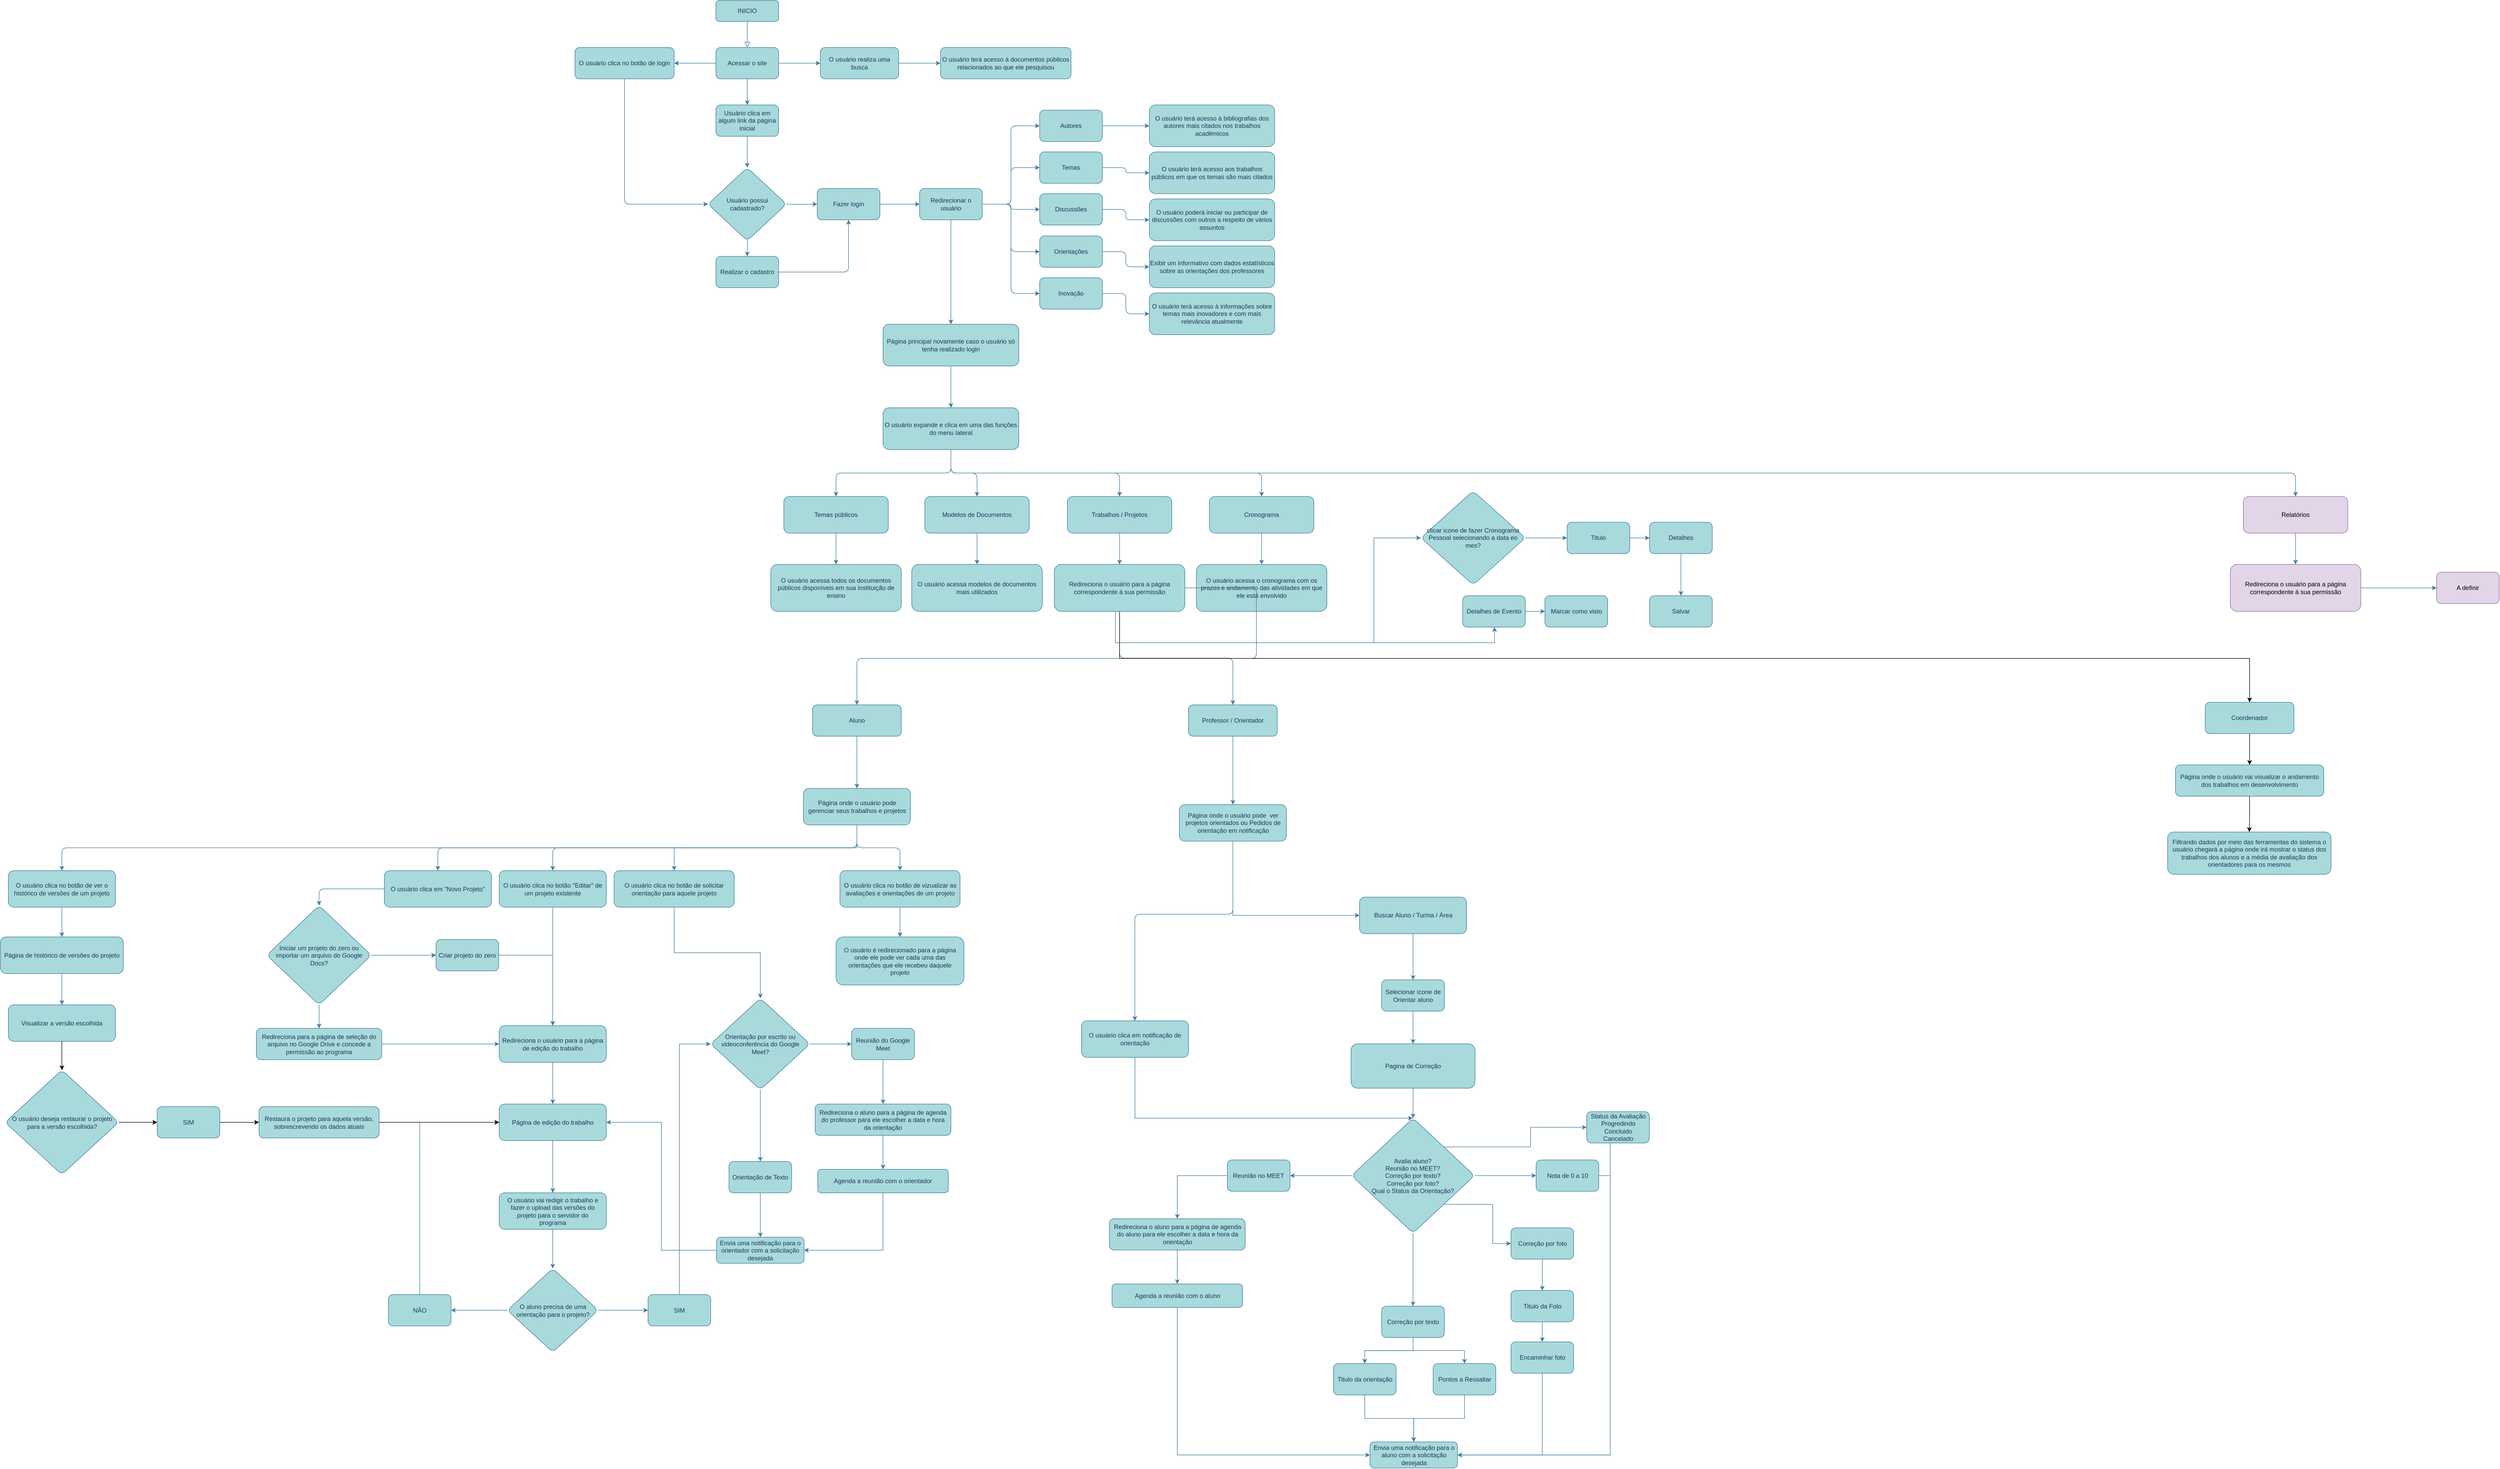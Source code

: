 <mxfile version="21.7.2" type="github">
  <diagram id="C5RBs43oDa-KdzZeNtuy" name="Page-1">
    <mxGraphModel dx="7224" dy="3050" grid="1" gridSize="10" guides="1" tooltips="1" connect="1" arrows="1" fold="1" page="1" pageScale="1" pageWidth="827" pageHeight="1169" math="0" shadow="0">
      <root>
        <mxCell id="WIyWlLk6GJQsqaUBKTNV-0" />
        <mxCell id="WIyWlLk6GJQsqaUBKTNV-1" parent="WIyWlLk6GJQsqaUBKTNV-0" />
        <mxCell id="WIyWlLk6GJQsqaUBKTNV-2" value="" style="rounded=1;html=1;jettySize=auto;orthogonalLoop=1;fontSize=11;endArrow=block;endFill=0;endSize=8;strokeWidth=1;shadow=0;labelBackgroundColor=none;edgeStyle=orthogonalEdgeStyle;strokeColor=#457B9D;fontColor=default;" parent="WIyWlLk6GJQsqaUBKTNV-1" source="WIyWlLk6GJQsqaUBKTNV-3" edge="1">
          <mxGeometry relative="1" as="geometry">
            <mxPoint x="220" y="170" as="targetPoint" />
          </mxGeometry>
        </mxCell>
        <mxCell id="WIyWlLk6GJQsqaUBKTNV-3" value="INICIO" style="rounded=1;whiteSpace=wrap;html=1;fontSize=12;glass=0;strokeWidth=1;shadow=0;labelBackgroundColor=none;fillColor=#A8DADC;strokeColor=#457B9D;fontColor=#1D3557;perimeterSpacing=0;" parent="WIyWlLk6GJQsqaUBKTNV-1" vertex="1">
          <mxGeometry x="160" y="80" width="120" height="40" as="geometry" />
        </mxCell>
        <mxCell id="Wv6pgNmDJLZr7skE1zL_-13" value="" style="edgeStyle=orthogonalEdgeStyle;rounded=1;orthogonalLoop=1;jettySize=auto;html=1;labelBackgroundColor=none;strokeColor=#457B9D;fontColor=default;" parent="WIyWlLk6GJQsqaUBKTNV-1" source="Wv6pgNmDJLZr7skE1zL_-1" target="Wv6pgNmDJLZr7skE1zL_-12" edge="1">
          <mxGeometry relative="1" as="geometry" />
        </mxCell>
        <mxCell id="Wv6pgNmDJLZr7skE1zL_-35" value="" style="edgeStyle=orthogonalEdgeStyle;rounded=1;orthogonalLoop=1;jettySize=auto;html=1;labelBackgroundColor=none;strokeColor=#457B9D;fontColor=default;" parent="WIyWlLk6GJQsqaUBKTNV-1" source="Wv6pgNmDJLZr7skE1zL_-1" target="Wv6pgNmDJLZr7skE1zL_-34" edge="1">
          <mxGeometry relative="1" as="geometry" />
        </mxCell>
        <mxCell id="PsRH2TwUstqcrsSytIBq-13" value="" style="edgeStyle=orthogonalEdgeStyle;rounded=1;orthogonalLoop=1;jettySize=auto;html=1;labelBackgroundColor=none;strokeColor=#457B9D;fontColor=default;" parent="WIyWlLk6GJQsqaUBKTNV-1" source="Wv6pgNmDJLZr7skE1zL_-1" target="PsRH2TwUstqcrsSytIBq-12" edge="1">
          <mxGeometry relative="1" as="geometry" />
        </mxCell>
        <mxCell id="Wv6pgNmDJLZr7skE1zL_-1" value="Acessar o site" style="rounded=1;whiteSpace=wrap;html=1;labelBackgroundColor=none;fillColor=#A8DADC;strokeColor=#457B9D;fontColor=#1D3557;" parent="WIyWlLk6GJQsqaUBKTNV-1" vertex="1">
          <mxGeometry x="160" y="170" width="120" height="60" as="geometry" />
        </mxCell>
        <mxCell id="Wv6pgNmDJLZr7skE1zL_-5" value="" style="edgeStyle=orthogonalEdgeStyle;rounded=1;orthogonalLoop=1;jettySize=auto;html=1;labelBackgroundColor=none;strokeColor=#457B9D;fontColor=default;" parent="WIyWlLk6GJQsqaUBKTNV-1" target="Wv6pgNmDJLZr7skE1zL_-4" edge="1">
          <mxGeometry relative="1" as="geometry">
            <mxPoint x="295" y="470" as="sourcePoint" />
          </mxGeometry>
        </mxCell>
        <mxCell id="Wv6pgNmDJLZr7skE1zL_-7" value="" style="edgeStyle=orthogonalEdgeStyle;rounded=1;orthogonalLoop=1;jettySize=auto;html=1;labelBackgroundColor=none;strokeColor=#457B9D;fontColor=default;" parent="WIyWlLk6GJQsqaUBKTNV-1" target="Wv6pgNmDJLZr7skE1zL_-6" edge="1">
          <mxGeometry relative="1" as="geometry">
            <mxPoint x="220" y="510" as="sourcePoint" />
          </mxGeometry>
        </mxCell>
        <mxCell id="Wv6pgNmDJLZr7skE1zL_-2" value="Usuário possui cadastrado?" style="rhombus;whiteSpace=wrap;html=1;labelBackgroundColor=none;fillColor=#A8DADC;strokeColor=#457B9D;fontColor=#1D3557;rounded=1;" parent="WIyWlLk6GJQsqaUBKTNV-1" vertex="1">
          <mxGeometry x="145" y="400" width="150" height="140" as="geometry" />
        </mxCell>
        <mxCell id="Wv6pgNmDJLZr7skE1zL_-16" value="" style="edgeStyle=orthogonalEdgeStyle;rounded=1;orthogonalLoop=1;jettySize=auto;html=1;labelBackgroundColor=none;strokeColor=#457B9D;fontColor=default;" parent="WIyWlLk6GJQsqaUBKTNV-1" source="Wv6pgNmDJLZr7skE1zL_-4" edge="1">
          <mxGeometry relative="1" as="geometry">
            <mxPoint x="550" y="470" as="targetPoint" />
          </mxGeometry>
        </mxCell>
        <mxCell id="Wv6pgNmDJLZr7skE1zL_-4" value="Fazer login" style="rounded=1;whiteSpace=wrap;html=1;labelBackgroundColor=none;fillColor=#A8DADC;strokeColor=#457B9D;fontColor=#1D3557;" parent="WIyWlLk6GJQsqaUBKTNV-1" vertex="1">
          <mxGeometry x="354" y="440" width="120" height="60" as="geometry" />
        </mxCell>
        <mxCell id="Wv6pgNmDJLZr7skE1zL_-8" style="edgeStyle=orthogonalEdgeStyle;rounded=1;orthogonalLoop=1;jettySize=auto;html=1;entryX=0.5;entryY=1;entryDx=0;entryDy=0;labelBackgroundColor=none;strokeColor=#457B9D;fontColor=default;" parent="WIyWlLk6GJQsqaUBKTNV-1" source="Wv6pgNmDJLZr7skE1zL_-6" target="Wv6pgNmDJLZr7skE1zL_-4" edge="1">
          <mxGeometry relative="1" as="geometry" />
        </mxCell>
        <mxCell id="Wv6pgNmDJLZr7skE1zL_-6" value="Realizar o cadastro" style="rounded=1;whiteSpace=wrap;html=1;labelBackgroundColor=none;fillColor=#A8DADC;strokeColor=#457B9D;fontColor=#1D3557;" parent="WIyWlLk6GJQsqaUBKTNV-1" vertex="1">
          <mxGeometry x="160" y="570" width="120" height="60" as="geometry" />
        </mxCell>
        <mxCell id="Wv6pgNmDJLZr7skE1zL_-14" style="edgeStyle=orthogonalEdgeStyle;rounded=1;orthogonalLoop=1;jettySize=auto;html=1;exitX=0.5;exitY=1;exitDx=0;exitDy=0;entryX=0.5;entryY=0;entryDx=0;entryDy=0;labelBackgroundColor=none;strokeColor=#457B9D;fontColor=default;" parent="WIyWlLk6GJQsqaUBKTNV-1" source="Wv6pgNmDJLZr7skE1zL_-12" edge="1">
          <mxGeometry relative="1" as="geometry">
            <mxPoint x="220" y="400" as="targetPoint" />
          </mxGeometry>
        </mxCell>
        <mxCell id="Wv6pgNmDJLZr7skE1zL_-12" value="Usuário clica em algum link da página inicial" style="rounded=1;whiteSpace=wrap;html=1;labelBackgroundColor=none;fillColor=#A8DADC;strokeColor=#457B9D;fontColor=#1D3557;" parent="WIyWlLk6GJQsqaUBKTNV-1" vertex="1">
          <mxGeometry x="160" y="280" width="120" height="60" as="geometry" />
        </mxCell>
        <mxCell id="PsRH2TwUstqcrsSytIBq-1" value="" style="edgeStyle=orthogonalEdgeStyle;rounded=1;orthogonalLoop=1;jettySize=auto;html=1;labelBackgroundColor=none;strokeColor=#457B9D;fontColor=default;" parent="WIyWlLk6GJQsqaUBKTNV-1" source="Wv6pgNmDJLZr7skE1zL_-17" target="PsRH2TwUstqcrsSytIBq-0" edge="1">
          <mxGeometry relative="1" as="geometry" />
        </mxCell>
        <mxCell id="Wv6pgNmDJLZr7skE1zL_-17" value="Autores" style="whiteSpace=wrap;html=1;rounded=1;labelBackgroundColor=none;fillColor=#A8DADC;strokeColor=#457B9D;fontColor=#1D3557;" parent="WIyWlLk6GJQsqaUBKTNV-1" vertex="1">
          <mxGeometry x="780" y="290" width="120" height="60" as="geometry" />
        </mxCell>
        <mxCell id="PsRH2TwUstqcrsSytIBq-3" style="edgeStyle=orthogonalEdgeStyle;rounded=1;orthogonalLoop=1;jettySize=auto;html=1;exitX=1;exitY=0.5;exitDx=0;exitDy=0;entryX=0;entryY=0.5;entryDx=0;entryDy=0;labelBackgroundColor=none;strokeColor=#457B9D;fontColor=default;" parent="WIyWlLk6GJQsqaUBKTNV-1" source="Wv6pgNmDJLZr7skE1zL_-19" target="PsRH2TwUstqcrsSytIBq-2" edge="1">
          <mxGeometry relative="1" as="geometry" />
        </mxCell>
        <mxCell id="Wv6pgNmDJLZr7skE1zL_-19" value="Temas" style="whiteSpace=wrap;html=1;rounded=1;labelBackgroundColor=none;fillColor=#A8DADC;strokeColor=#457B9D;fontColor=#1D3557;" parent="WIyWlLk6GJQsqaUBKTNV-1" vertex="1">
          <mxGeometry x="780" y="370" width="120" height="60" as="geometry" />
        </mxCell>
        <mxCell id="Wv6pgNmDJLZr7skE1zL_-26" style="edgeStyle=orthogonalEdgeStyle;rounded=1;orthogonalLoop=1;jettySize=auto;html=1;entryX=0;entryY=0.5;entryDx=0;entryDy=0;labelBackgroundColor=none;strokeColor=#457B9D;fontColor=default;" parent="WIyWlLk6GJQsqaUBKTNV-1" source="Wv6pgNmDJLZr7skE1zL_-24" target="Wv6pgNmDJLZr7skE1zL_-17" edge="1">
          <mxGeometry relative="1" as="geometry" />
        </mxCell>
        <mxCell id="Wv6pgNmDJLZr7skE1zL_-27" style="edgeStyle=orthogonalEdgeStyle;rounded=1;orthogonalLoop=1;jettySize=auto;html=1;entryX=0;entryY=0.5;entryDx=0;entryDy=0;labelBackgroundColor=none;strokeColor=#457B9D;fontColor=default;" parent="WIyWlLk6GJQsqaUBKTNV-1" source="Wv6pgNmDJLZr7skE1zL_-24" target="Wv6pgNmDJLZr7skE1zL_-19" edge="1">
          <mxGeometry relative="1" as="geometry" />
        </mxCell>
        <mxCell id="Wv6pgNmDJLZr7skE1zL_-30" style="edgeStyle=orthogonalEdgeStyle;rounded=1;orthogonalLoop=1;jettySize=auto;html=1;entryX=0;entryY=0.5;entryDx=0;entryDy=0;labelBackgroundColor=none;strokeColor=#457B9D;fontColor=default;" parent="WIyWlLk6GJQsqaUBKTNV-1" source="Wv6pgNmDJLZr7skE1zL_-24" target="Wv6pgNmDJLZr7skE1zL_-28" edge="1">
          <mxGeometry relative="1" as="geometry" />
        </mxCell>
        <mxCell id="Wv6pgNmDJLZr7skE1zL_-31" style="edgeStyle=orthogonalEdgeStyle;rounded=1;orthogonalLoop=1;jettySize=auto;html=1;entryX=0;entryY=0.5;entryDx=0;entryDy=0;labelBackgroundColor=none;strokeColor=#457B9D;fontColor=default;" parent="WIyWlLk6GJQsqaUBKTNV-1" source="Wv6pgNmDJLZr7skE1zL_-24" target="Wv6pgNmDJLZr7skE1zL_-29" edge="1">
          <mxGeometry relative="1" as="geometry" />
        </mxCell>
        <mxCell id="Wv6pgNmDJLZr7skE1zL_-33" style="edgeStyle=orthogonalEdgeStyle;rounded=1;orthogonalLoop=1;jettySize=auto;html=1;entryX=0;entryY=0.5;entryDx=0;entryDy=0;labelBackgroundColor=none;strokeColor=#457B9D;fontColor=default;" parent="WIyWlLk6GJQsqaUBKTNV-1" source="Wv6pgNmDJLZr7skE1zL_-24" target="Wv6pgNmDJLZr7skE1zL_-32" edge="1">
          <mxGeometry relative="1" as="geometry" />
        </mxCell>
        <mxCell id="PsRH2TwUstqcrsSytIBq-17" value="" style="edgeStyle=orthogonalEdgeStyle;rounded=1;orthogonalLoop=1;jettySize=auto;html=1;labelBackgroundColor=none;strokeColor=#457B9D;fontColor=default;" parent="WIyWlLk6GJQsqaUBKTNV-1" source="Wv6pgNmDJLZr7skE1zL_-24" target="PsRH2TwUstqcrsSytIBq-16" edge="1">
          <mxGeometry relative="1" as="geometry" />
        </mxCell>
        <mxCell id="Wv6pgNmDJLZr7skE1zL_-24" value="Redirecionar&amp;nbsp;o usuário" style="rounded=1;whiteSpace=wrap;html=1;labelBackgroundColor=none;fillColor=#A8DADC;strokeColor=#457B9D;fontColor=#1D3557;" parent="WIyWlLk6GJQsqaUBKTNV-1" vertex="1">
          <mxGeometry x="550" y="440" width="120" height="60" as="geometry" />
        </mxCell>
        <mxCell id="PsRH2TwUstqcrsSytIBq-5" style="edgeStyle=orthogonalEdgeStyle;rounded=1;orthogonalLoop=1;jettySize=auto;html=1;exitX=1;exitY=0.5;exitDx=0;exitDy=0;entryX=0;entryY=0.5;entryDx=0;entryDy=0;labelBackgroundColor=none;strokeColor=#457B9D;fontColor=default;" parent="WIyWlLk6GJQsqaUBKTNV-1" source="Wv6pgNmDJLZr7skE1zL_-28" target="PsRH2TwUstqcrsSytIBq-4" edge="1">
          <mxGeometry relative="1" as="geometry" />
        </mxCell>
        <mxCell id="Wv6pgNmDJLZr7skE1zL_-28" value="Discussões" style="whiteSpace=wrap;html=1;rounded=1;labelBackgroundColor=none;fillColor=#A8DADC;strokeColor=#457B9D;fontColor=#1D3557;" parent="WIyWlLk6GJQsqaUBKTNV-1" vertex="1">
          <mxGeometry x="780" y="450" width="120" height="60" as="geometry" />
        </mxCell>
        <mxCell id="PsRH2TwUstqcrsSytIBq-7" style="edgeStyle=orthogonalEdgeStyle;rounded=1;orthogonalLoop=1;jettySize=auto;html=1;exitX=1;exitY=0.5;exitDx=0;exitDy=0;entryX=0;entryY=0.5;entryDx=0;entryDy=0;labelBackgroundColor=none;strokeColor=#457B9D;fontColor=default;" parent="WIyWlLk6GJQsqaUBKTNV-1" source="Wv6pgNmDJLZr7skE1zL_-29" target="PsRH2TwUstqcrsSytIBq-6" edge="1">
          <mxGeometry relative="1" as="geometry" />
        </mxCell>
        <mxCell id="Wv6pgNmDJLZr7skE1zL_-29" value="Orientações" style="whiteSpace=wrap;html=1;rounded=1;labelBackgroundColor=none;fillColor=#A8DADC;strokeColor=#457B9D;fontColor=#1D3557;" parent="WIyWlLk6GJQsqaUBKTNV-1" vertex="1">
          <mxGeometry x="780" y="531" width="120" height="60" as="geometry" />
        </mxCell>
        <mxCell id="PsRH2TwUstqcrsSytIBq-9" style="edgeStyle=orthogonalEdgeStyle;rounded=1;orthogonalLoop=1;jettySize=auto;html=1;exitX=1;exitY=0.5;exitDx=0;exitDy=0;entryX=0;entryY=0.5;entryDx=0;entryDy=0;labelBackgroundColor=none;strokeColor=#457B9D;fontColor=default;" parent="WIyWlLk6GJQsqaUBKTNV-1" source="Wv6pgNmDJLZr7skE1zL_-32" target="PsRH2TwUstqcrsSytIBq-8" edge="1">
          <mxGeometry relative="1" as="geometry" />
        </mxCell>
        <mxCell id="Wv6pgNmDJLZr7skE1zL_-32" value="Inovação" style="whiteSpace=wrap;html=1;rounded=1;labelBackgroundColor=none;fillColor=#A8DADC;strokeColor=#457B9D;fontColor=#1D3557;" parent="WIyWlLk6GJQsqaUBKTNV-1" vertex="1">
          <mxGeometry x="780" y="611" width="120" height="60" as="geometry" />
        </mxCell>
        <mxCell id="PsRH2TwUstqcrsSytIBq-11" value="" style="edgeStyle=orthogonalEdgeStyle;rounded=1;orthogonalLoop=1;jettySize=auto;html=1;labelBackgroundColor=none;strokeColor=#457B9D;fontColor=default;" parent="WIyWlLk6GJQsqaUBKTNV-1" source="Wv6pgNmDJLZr7skE1zL_-34" target="PsRH2TwUstqcrsSytIBq-10" edge="1">
          <mxGeometry relative="1" as="geometry" />
        </mxCell>
        <mxCell id="Wv6pgNmDJLZr7skE1zL_-34" value="O usuário realiza uma busca" style="whiteSpace=wrap;html=1;rounded=1;labelBackgroundColor=none;fillColor=#A8DADC;strokeColor=#457B9D;fontColor=#1D3557;" parent="WIyWlLk6GJQsqaUBKTNV-1" vertex="1">
          <mxGeometry x="360" y="170" width="150" height="60" as="geometry" />
        </mxCell>
        <mxCell id="PsRH2TwUstqcrsSytIBq-0" value="O usuário terá acesso à bibliografias dos autores mais citados nos trabalhos acadêmicos" style="whiteSpace=wrap;html=1;rounded=1;align=center;horizontal=1;labelBackgroundColor=none;fillColor=#A8DADC;strokeColor=#457B9D;fontColor=#1D3557;" parent="WIyWlLk6GJQsqaUBKTNV-1" vertex="1">
          <mxGeometry x="990" y="280" width="240" height="80" as="geometry" />
        </mxCell>
        <mxCell id="PsRH2TwUstqcrsSytIBq-2" value="O usuário terá acesso aos trabalhos públicos em que os temas são mais citados" style="whiteSpace=wrap;html=1;rounded=1;align=center;horizontal=1;labelBackgroundColor=none;fillColor=#A8DADC;strokeColor=#457B9D;fontColor=#1D3557;" parent="WIyWlLk6GJQsqaUBKTNV-1" vertex="1">
          <mxGeometry x="990" y="370" width="240" height="80" as="geometry" />
        </mxCell>
        <mxCell id="PsRH2TwUstqcrsSytIBq-4" value="O usuário poderá iniciar ou participar de discussões com outros a respeito de vários assuntos" style="whiteSpace=wrap;html=1;rounded=1;align=center;horizontal=1;labelBackgroundColor=none;fillColor=#A8DADC;strokeColor=#457B9D;fontColor=#1D3557;" parent="WIyWlLk6GJQsqaUBKTNV-1" vertex="1">
          <mxGeometry x="990" y="460" width="240" height="80" as="geometry" />
        </mxCell>
        <mxCell id="PsRH2TwUstqcrsSytIBq-6" value="Exibir um informativo com dados estatísticos sobre as orientações dos professores" style="whiteSpace=wrap;html=1;rounded=1;align=center;horizontal=1;labelBackgroundColor=none;fillColor=#A8DADC;strokeColor=#457B9D;fontColor=#1D3557;" parent="WIyWlLk6GJQsqaUBKTNV-1" vertex="1">
          <mxGeometry x="990" y="550" width="240" height="80" as="geometry" />
        </mxCell>
        <mxCell id="PsRH2TwUstqcrsSytIBq-8" value="O usuário terá acesso à informações sobre temas mais inovadores e com mais relevância atualmente" style="whiteSpace=wrap;html=1;rounded=1;align=center;horizontal=1;labelBackgroundColor=none;fillColor=#A8DADC;strokeColor=#457B9D;fontColor=#1D3557;" parent="WIyWlLk6GJQsqaUBKTNV-1" vertex="1">
          <mxGeometry x="990" y="640" width="240" height="80" as="geometry" />
        </mxCell>
        <mxCell id="PsRH2TwUstqcrsSytIBq-10" value="O usuário terá acesso à documentos públicos relacionados ao que ele pesquisou" style="whiteSpace=wrap;html=1;rounded=1;labelBackgroundColor=none;fillColor=#A8DADC;strokeColor=#457B9D;fontColor=#1D3557;" parent="WIyWlLk6GJQsqaUBKTNV-1" vertex="1">
          <mxGeometry x="590" y="170" width="250" height="60" as="geometry" />
        </mxCell>
        <mxCell id="PsRH2TwUstqcrsSytIBq-15" style="edgeStyle=orthogonalEdgeStyle;rounded=1;orthogonalLoop=1;jettySize=auto;html=1;exitX=0.5;exitY=1;exitDx=0;exitDy=0;entryX=0;entryY=0.5;entryDx=0;entryDy=0;labelBackgroundColor=none;strokeColor=#457B9D;fontColor=default;" parent="WIyWlLk6GJQsqaUBKTNV-1" source="PsRH2TwUstqcrsSytIBq-12" target="Wv6pgNmDJLZr7skE1zL_-2" edge="1">
          <mxGeometry relative="1" as="geometry" />
        </mxCell>
        <mxCell id="PsRH2TwUstqcrsSytIBq-12" value="O usuário clica no botão de login" style="rounded=1;whiteSpace=wrap;html=1;labelBackgroundColor=none;fillColor=#A8DADC;strokeColor=#457B9D;fontColor=#1D3557;" parent="WIyWlLk6GJQsqaUBKTNV-1" vertex="1">
          <mxGeometry x="-110" y="170" width="190" height="60" as="geometry" />
        </mxCell>
        <mxCell id="PsRH2TwUstqcrsSytIBq-20" value="" style="edgeStyle=orthogonalEdgeStyle;rounded=1;orthogonalLoop=1;jettySize=auto;html=1;labelBackgroundColor=none;strokeColor=#457B9D;fontColor=default;" parent="WIyWlLk6GJQsqaUBKTNV-1" source="PsRH2TwUstqcrsSytIBq-16" target="PsRH2TwUstqcrsSytIBq-19" edge="1">
          <mxGeometry relative="1" as="geometry" />
        </mxCell>
        <mxCell id="PsRH2TwUstqcrsSytIBq-16" value="Página principal novamente caso o usuário só tenha realizado login" style="rounded=1;whiteSpace=wrap;html=1;labelBackgroundColor=none;fillColor=#A8DADC;strokeColor=#457B9D;fontColor=#1D3557;" parent="WIyWlLk6GJQsqaUBKTNV-1" vertex="1">
          <mxGeometry x="480" y="700" width="260" height="80" as="geometry" />
        </mxCell>
        <mxCell id="PsRH2TwUstqcrsSytIBq-25" style="edgeStyle=orthogonalEdgeStyle;rounded=1;orthogonalLoop=1;jettySize=auto;html=1;exitX=0.5;exitY=1;exitDx=0;exitDy=0;entryX=0.5;entryY=0;entryDx=0;entryDy=0;labelBackgroundColor=none;strokeColor=#457B9D;fontColor=default;" parent="WIyWlLk6GJQsqaUBKTNV-1" source="PsRH2TwUstqcrsSytIBq-19" target="PsRH2TwUstqcrsSytIBq-21" edge="1">
          <mxGeometry relative="1" as="geometry" />
        </mxCell>
        <mxCell id="PsRH2TwUstqcrsSytIBq-28" style="edgeStyle=orthogonalEdgeStyle;rounded=1;orthogonalLoop=1;jettySize=auto;html=1;exitX=0.5;exitY=1;exitDx=0;exitDy=0;entryX=0.5;entryY=0;entryDx=0;entryDy=0;labelBackgroundColor=none;strokeColor=#457B9D;fontColor=default;" parent="WIyWlLk6GJQsqaUBKTNV-1" source="PsRH2TwUstqcrsSytIBq-19" target="PsRH2TwUstqcrsSytIBq-26" edge="1">
          <mxGeometry relative="1" as="geometry" />
        </mxCell>
        <mxCell id="PsRH2TwUstqcrsSytIBq-32" style="edgeStyle=orthogonalEdgeStyle;rounded=1;orthogonalLoop=1;jettySize=auto;html=1;exitX=0.5;exitY=1;exitDx=0;exitDy=0;entryX=0.5;entryY=0;entryDx=0;entryDy=0;labelBackgroundColor=none;strokeColor=#457B9D;fontColor=default;" parent="WIyWlLk6GJQsqaUBKTNV-1" source="PsRH2TwUstqcrsSytIBq-19" target="PsRH2TwUstqcrsSytIBq-31" edge="1">
          <mxGeometry relative="1" as="geometry" />
        </mxCell>
        <mxCell id="PsRH2TwUstqcrsSytIBq-35" style="edgeStyle=orthogonalEdgeStyle;rounded=1;orthogonalLoop=1;jettySize=auto;html=1;exitX=0.5;exitY=1;exitDx=0;exitDy=0;entryX=0.5;entryY=0;entryDx=0;entryDy=0;labelBackgroundColor=none;strokeColor=#457B9D;fontColor=default;" parent="WIyWlLk6GJQsqaUBKTNV-1" source="PsRH2TwUstqcrsSytIBq-19" target="PsRH2TwUstqcrsSytIBq-34" edge="1">
          <mxGeometry relative="1" as="geometry" />
        </mxCell>
        <mxCell id="PsRH2TwUstqcrsSytIBq-52" style="edgeStyle=orthogonalEdgeStyle;rounded=1;orthogonalLoop=1;jettySize=auto;html=1;exitX=0.5;exitY=1;exitDx=0;exitDy=0;entryX=0.5;entryY=0;entryDx=0;entryDy=0;labelBackgroundColor=none;strokeColor=#457B9D;fontColor=default;" parent="WIyWlLk6GJQsqaUBKTNV-1" source="PsRH2TwUstqcrsSytIBq-19" target="PsRH2TwUstqcrsSytIBq-50" edge="1">
          <mxGeometry relative="1" as="geometry" />
        </mxCell>
        <mxCell id="PsRH2TwUstqcrsSytIBq-19" value="O usuário expande e clica em uma das funções do menu lateral" style="rounded=1;whiteSpace=wrap;html=1;labelBackgroundColor=none;fillColor=#A8DADC;strokeColor=#457B9D;fontColor=#1D3557;" parent="WIyWlLk6GJQsqaUBKTNV-1" vertex="1">
          <mxGeometry x="480" y="860" width="260" height="80" as="geometry" />
        </mxCell>
        <mxCell id="PsRH2TwUstqcrsSytIBq-23" value="" style="edgeStyle=orthogonalEdgeStyle;rounded=1;orthogonalLoop=1;jettySize=auto;html=1;labelBackgroundColor=none;strokeColor=#457B9D;fontColor=default;" parent="WIyWlLk6GJQsqaUBKTNV-1" source="PsRH2TwUstqcrsSytIBq-21" target="PsRH2TwUstqcrsSytIBq-22" edge="1">
          <mxGeometry relative="1" as="geometry" />
        </mxCell>
        <mxCell id="PsRH2TwUstqcrsSytIBq-21" value="Temas públicos" style="rounded=1;whiteSpace=wrap;html=1;labelBackgroundColor=none;fillColor=#A8DADC;strokeColor=#457B9D;fontColor=#1D3557;" parent="WIyWlLk6GJQsqaUBKTNV-1" vertex="1">
          <mxGeometry x="290" y="1030" width="200" height="70" as="geometry" />
        </mxCell>
        <mxCell id="PsRH2TwUstqcrsSytIBq-22" value="O usuário acessa todos os documentos públicos disponíveis em sua instituição de ensino" style="rounded=1;whiteSpace=wrap;html=1;labelBackgroundColor=none;fillColor=#A8DADC;strokeColor=#457B9D;fontColor=#1D3557;" parent="WIyWlLk6GJQsqaUBKTNV-1" vertex="1">
          <mxGeometry x="265" y="1160" width="250" height="90" as="geometry" />
        </mxCell>
        <mxCell id="PsRH2TwUstqcrsSytIBq-29" style="edgeStyle=orthogonalEdgeStyle;rounded=1;orthogonalLoop=1;jettySize=auto;html=1;entryX=0.5;entryY=0;entryDx=0;entryDy=0;labelBackgroundColor=none;strokeColor=#457B9D;fontColor=default;" parent="WIyWlLk6GJQsqaUBKTNV-1" source="PsRH2TwUstqcrsSytIBq-26" target="PsRH2TwUstqcrsSytIBq-27" edge="1">
          <mxGeometry relative="1" as="geometry" />
        </mxCell>
        <mxCell id="PsRH2TwUstqcrsSytIBq-26" value="Modelos de Documentos" style="rounded=1;whiteSpace=wrap;html=1;labelBackgroundColor=none;fillColor=#A8DADC;strokeColor=#457B9D;fontColor=#1D3557;" parent="WIyWlLk6GJQsqaUBKTNV-1" vertex="1">
          <mxGeometry x="560" y="1030" width="200" height="70" as="geometry" />
        </mxCell>
        <mxCell id="PsRH2TwUstqcrsSytIBq-27" value="O usuário acessa modelos de documentos mais utilizados" style="rounded=1;whiteSpace=wrap;html=1;labelBackgroundColor=none;fillColor=#A8DADC;strokeColor=#457B9D;fontColor=#1D3557;" parent="WIyWlLk6GJQsqaUBKTNV-1" vertex="1">
          <mxGeometry x="535" y="1160" width="250" height="90" as="geometry" />
        </mxCell>
        <mxCell id="gq_qTcdQSvIiJTvKBkMf-172" style="edgeStyle=orthogonalEdgeStyle;rounded=0;orthogonalLoop=1;jettySize=auto;html=1;strokeColor=#457B9D;fontColor=#1D3557;fillColor=#A8DADC;" parent="WIyWlLk6GJQsqaUBKTNV-1" source="PsRH2TwUstqcrsSytIBq-30" target="gq_qTcdQSvIiJTvKBkMf-78" edge="1">
          <mxGeometry relative="1" as="geometry">
            <Array as="points">
              <mxPoint x="925" y="1310" />
              <mxPoint x="1651" y="1310" />
            </Array>
          </mxGeometry>
        </mxCell>
        <mxCell id="gq_qTcdQSvIiJTvKBkMf-173" style="edgeStyle=orthogonalEdgeStyle;rounded=0;orthogonalLoop=1;jettySize=auto;html=1;entryX=0;entryY=0.5;entryDx=0;entryDy=0;strokeColor=#457B9D;fontColor=#1D3557;fillColor=#A8DADC;" parent="WIyWlLk6GJQsqaUBKTNV-1" source="PsRH2TwUstqcrsSytIBq-30" target="gq_qTcdQSvIiJTvKBkMf-74" edge="1">
          <mxGeometry relative="1" as="geometry">
            <Array as="points">
              <mxPoint x="925" y="1310" />
              <mxPoint x="1420" y="1310" />
              <mxPoint x="1420" y="1109" />
            </Array>
          </mxGeometry>
        </mxCell>
        <mxCell id="PsRH2TwUstqcrsSytIBq-30" value="O usuário acessa o cronograma com os prazos e andamento das atividades em que ele está envolvido" style="rounded=1;whiteSpace=wrap;html=1;labelBackgroundColor=none;fillColor=#A8DADC;strokeColor=#457B9D;fontColor=#1D3557;" parent="WIyWlLk6GJQsqaUBKTNV-1" vertex="1">
          <mxGeometry x="1080" y="1160" width="250" height="90" as="geometry" />
        </mxCell>
        <mxCell id="PsRH2TwUstqcrsSytIBq-33" style="edgeStyle=orthogonalEdgeStyle;rounded=1;orthogonalLoop=1;jettySize=auto;html=1;exitX=0.5;exitY=1;exitDx=0;exitDy=0;entryX=0.5;entryY=0;entryDx=0;entryDy=0;labelBackgroundColor=none;strokeColor=#457B9D;fontColor=default;" parent="WIyWlLk6GJQsqaUBKTNV-1" source="PsRH2TwUstqcrsSytIBq-31" target="PsRH2TwUstqcrsSytIBq-30" edge="1">
          <mxGeometry relative="1" as="geometry" />
        </mxCell>
        <mxCell id="PsRH2TwUstqcrsSytIBq-31" value="Cronograma" style="rounded=1;whiteSpace=wrap;html=1;labelBackgroundColor=none;fillColor=#A8DADC;strokeColor=#457B9D;fontColor=#1D3557;" parent="WIyWlLk6GJQsqaUBKTNV-1" vertex="1">
          <mxGeometry x="1105" y="1030" width="200" height="70" as="geometry" />
        </mxCell>
        <mxCell id="PsRH2TwUstqcrsSytIBq-41" style="edgeStyle=orthogonalEdgeStyle;rounded=1;orthogonalLoop=1;jettySize=auto;html=1;exitX=0.5;exitY=1;exitDx=0;exitDy=0;entryX=0.5;entryY=0;entryDx=0;entryDy=0;labelBackgroundColor=none;strokeColor=#457B9D;fontColor=default;" parent="WIyWlLk6GJQsqaUBKTNV-1" source="PsRH2TwUstqcrsSytIBq-34" target="PsRH2TwUstqcrsSytIBq-40" edge="1">
          <mxGeometry relative="1" as="geometry" />
        </mxCell>
        <mxCell id="PsRH2TwUstqcrsSytIBq-34" value="Trabalhos / Projetos" style="rounded=1;whiteSpace=wrap;html=1;labelBackgroundColor=none;fillColor=#A8DADC;strokeColor=#457B9D;fontColor=#1D3557;" parent="WIyWlLk6GJQsqaUBKTNV-1" vertex="1">
          <mxGeometry x="833" y="1030" width="200" height="70" as="geometry" />
        </mxCell>
        <mxCell id="PsRH2TwUstqcrsSytIBq-43" value="" style="edgeStyle=orthogonalEdgeStyle;rounded=1;orthogonalLoop=1;jettySize=auto;html=1;labelBackgroundColor=none;strokeColor=#457B9D;fontColor=default;" parent="WIyWlLk6GJQsqaUBKTNV-1" source="PsRH2TwUstqcrsSytIBq-40" target="PsRH2TwUstqcrsSytIBq-42" edge="1">
          <mxGeometry relative="1" as="geometry">
            <Array as="points">
              <mxPoint x="1195" y="1205" />
              <mxPoint x="1195" y="1340" />
              <mxPoint x="430" y="1340" />
            </Array>
          </mxGeometry>
        </mxCell>
        <mxCell id="PsRH2TwUstqcrsSytIBq-47" style="edgeStyle=orthogonalEdgeStyle;rounded=1;orthogonalLoop=1;jettySize=auto;html=1;exitX=0.5;exitY=1;exitDx=0;exitDy=0;entryX=0.5;entryY=0;entryDx=0;entryDy=0;labelBackgroundColor=none;strokeColor=#457B9D;fontColor=default;" parent="WIyWlLk6GJQsqaUBKTNV-1" source="PsRH2TwUstqcrsSytIBq-40" target="PsRH2TwUstqcrsSytIBq-46" edge="1">
          <mxGeometry relative="1" as="geometry" />
        </mxCell>
        <mxCell id="o-D_hTOU44nbMIXdv6wW-0" style="edgeStyle=orthogonalEdgeStyle;rounded=0;orthogonalLoop=1;jettySize=auto;html=1;exitX=0.5;exitY=1;exitDx=0;exitDy=0;entryX=0.5;entryY=0;entryDx=0;entryDy=0;" parent="WIyWlLk6GJQsqaUBKTNV-1" source="PsRH2TwUstqcrsSytIBq-40" target="PsRH2TwUstqcrsSytIBq-44" edge="1">
          <mxGeometry relative="1" as="geometry">
            <Array as="points">
              <mxPoint x="933" y="1340" />
              <mxPoint x="3097" y="1340" />
            </Array>
          </mxGeometry>
        </mxCell>
        <mxCell id="PsRH2TwUstqcrsSytIBq-40" value="Redireciona o usuário para a página correspondente à sua permissão" style="rounded=1;whiteSpace=wrap;html=1;labelBackgroundColor=none;fillColor=#A8DADC;strokeColor=#457B9D;fontColor=#1D3557;" parent="WIyWlLk6GJQsqaUBKTNV-1" vertex="1">
          <mxGeometry x="808" y="1160" width="250" height="90" as="geometry" />
        </mxCell>
        <mxCell id="WLotw6zkXfiyAokfO289-56" value="" style="edgeStyle=orthogonalEdgeStyle;rounded=0;orthogonalLoop=1;jettySize=auto;html=1;" parent="WIyWlLk6GJQsqaUBKTNV-1" source="PsRH2TwUstqcrsSytIBq-44" target="WLotw6zkXfiyAokfO289-55" edge="1">
          <mxGeometry relative="1" as="geometry" />
        </mxCell>
        <mxCell id="PsRH2TwUstqcrsSytIBq-44" value="Coordenador" style="whiteSpace=wrap;html=1;rounded=1;labelBackgroundColor=none;fillColor=#A8DADC;strokeColor=#457B9D;fontColor=#1D3557;" parent="WIyWlLk6GJQsqaUBKTNV-1" vertex="1">
          <mxGeometry x="3012" y="1424" width="170" height="60" as="geometry" />
        </mxCell>
        <mxCell id="PsRH2TwUstqcrsSytIBq-53" style="edgeStyle=orthogonalEdgeStyle;rounded=1;orthogonalLoop=1;jettySize=auto;html=1;exitX=0.5;exitY=1;exitDx=0;exitDy=0;entryX=0.5;entryY=0;entryDx=0;entryDy=0;labelBackgroundColor=none;strokeColor=#457B9D;fontColor=default;" parent="WIyWlLk6GJQsqaUBKTNV-1" source="PsRH2TwUstqcrsSytIBq-50" target="PsRH2TwUstqcrsSytIBq-51" edge="1">
          <mxGeometry relative="1" as="geometry" />
        </mxCell>
        <mxCell id="PsRH2TwUstqcrsSytIBq-50" value="Relatórios" style="rounded=1;whiteSpace=wrap;html=1;labelBackgroundColor=none;fillColor=#e1d5e7;strokeColor=#9673a6;" parent="WIyWlLk6GJQsqaUBKTNV-1" vertex="1">
          <mxGeometry x="3085" y="1030" width="200" height="70" as="geometry" />
        </mxCell>
        <mxCell id="PsRH2TwUstqcrsSytIBq-55" value="" style="edgeStyle=orthogonalEdgeStyle;rounded=1;orthogonalLoop=1;jettySize=auto;html=1;labelBackgroundColor=none;strokeColor=#457B9D;fontColor=default;" parent="WIyWlLk6GJQsqaUBKTNV-1" source="PsRH2TwUstqcrsSytIBq-51" target="PsRH2TwUstqcrsSytIBq-54" edge="1">
          <mxGeometry relative="1" as="geometry" />
        </mxCell>
        <mxCell id="PsRH2TwUstqcrsSytIBq-51" value="Redireciona o usuário para a página correspondente à sua permissão" style="rounded=1;whiteSpace=wrap;html=1;labelBackgroundColor=none;fillColor=#e1d5e7;strokeColor=#9673a6;" parent="WIyWlLk6GJQsqaUBKTNV-1" vertex="1">
          <mxGeometry x="3060" y="1160" width="250" height="90" as="geometry" />
        </mxCell>
        <mxCell id="PsRH2TwUstqcrsSytIBq-54" value="A definir" style="whiteSpace=wrap;html=1;rounded=1;labelBackgroundColor=none;fillColor=#e1d5e7;strokeColor=#9673a6;" parent="WIyWlLk6GJQsqaUBKTNV-1" vertex="1">
          <mxGeometry x="3455" y="1175" width="120" height="60" as="geometry" />
        </mxCell>
        <mxCell id="WLotw6zkXfiyAokfO289-58" value="" style="edgeStyle=orthogonalEdgeStyle;rounded=0;orthogonalLoop=1;jettySize=auto;html=1;" parent="WIyWlLk6GJQsqaUBKTNV-1" source="WLotw6zkXfiyAokfO289-55" target="WLotw6zkXfiyAokfO289-57" edge="1">
          <mxGeometry relative="1" as="geometry" />
        </mxCell>
        <mxCell id="WLotw6zkXfiyAokfO289-55" value="Página onde o usuário vai visualizar o andamento dos trabalhos em desenvolvimento" style="whiteSpace=wrap;html=1;rounded=1;labelBackgroundColor=none;fillColor=#A8DADC;strokeColor=#457B9D;fontColor=#1D3557;" parent="WIyWlLk6GJQsqaUBKTNV-1" vertex="1">
          <mxGeometry x="2955" y="1544" width="284" height="60" as="geometry" />
        </mxCell>
        <mxCell id="WLotw6zkXfiyAokfO289-57" value="Filtrando dados por meio das ferramentas do sistema o usuário chegará a página onde irá mostrar o status dos trabalhos dos alunos e a média de avaliação dos orientadores para os mesmos" style="whiteSpace=wrap;html=1;rounded=1;labelBackgroundColor=none;fillColor=#A8DADC;strokeColor=#457B9D;fontColor=#1D3557;" parent="WIyWlLk6GJQsqaUBKTNV-1" vertex="1">
          <mxGeometry x="2940" y="1672.5" width="313" height="81" as="geometry" />
        </mxCell>
        <mxCell id="o-D_hTOU44nbMIXdv6wW-2" value="" style="group" parent="WIyWlLk6GJQsqaUBKTNV-1" connectable="0" vertex="1">
          <mxGeometry x="-1210" y="1429" width="1845" height="1239.5" as="geometry" />
        </mxCell>
        <mxCell id="PsRH2TwUstqcrsSytIBq-42" value="Aluno" style="whiteSpace=wrap;html=1;rounded=1;labelBackgroundColor=none;fillColor=#A8DADC;strokeColor=#457B9D;fontColor=#1D3557;" parent="o-D_hTOU44nbMIXdv6wW-2" vertex="1">
          <mxGeometry x="1555" width="170" height="60" as="geometry" />
        </mxCell>
        <mxCell id="PsRH2TwUstqcrsSytIBq-48" value="Página onde o usuário pode gerenciar seus trabalhos e projetos" style="whiteSpace=wrap;html=1;rounded=1;labelBackgroundColor=none;fillColor=#A8DADC;strokeColor=#457B9D;fontColor=#1D3557;" parent="o-D_hTOU44nbMIXdv6wW-2" vertex="1">
          <mxGeometry x="1537.5" y="160" width="205" height="70" as="geometry" />
        </mxCell>
        <mxCell id="PsRH2TwUstqcrsSytIBq-49" value="" style="edgeStyle=orthogonalEdgeStyle;rounded=1;orthogonalLoop=1;jettySize=auto;html=1;labelBackgroundColor=none;strokeColor=#457B9D;fontColor=default;" parent="o-D_hTOU44nbMIXdv6wW-2" source="PsRH2TwUstqcrsSytIBq-42" target="PsRH2TwUstqcrsSytIBq-48" edge="1">
          <mxGeometry relative="1" as="geometry" />
        </mxCell>
        <mxCell id="PsRH2TwUstqcrsSytIBq-56" value="O usuário clica em &quot;Novo Projeto&quot;" style="whiteSpace=wrap;html=1;rounded=1;labelBackgroundColor=none;fillColor=#A8DADC;strokeColor=#457B9D;fontColor=#1D3557;" parent="o-D_hTOU44nbMIXdv6wW-2" vertex="1">
          <mxGeometry x="735" y="317.5" width="205" height="70" as="geometry" />
        </mxCell>
        <mxCell id="PsRH2TwUstqcrsSytIBq-57" value="" style="edgeStyle=orthogonalEdgeStyle;rounded=1;orthogonalLoop=1;jettySize=auto;html=1;labelBackgroundColor=none;strokeColor=#457B9D;fontColor=default;exitX=0.5;exitY=1;exitDx=0;exitDy=0;" parent="o-D_hTOU44nbMIXdv6wW-2" source="PsRH2TwUstqcrsSytIBq-48" target="PsRH2TwUstqcrsSytIBq-56" edge="1">
          <mxGeometry relative="1" as="geometry" />
        </mxCell>
        <mxCell id="PsRH2TwUstqcrsSytIBq-58" value="O usuário clica no botão &quot;Editar&quot; de um projeto existente" style="whiteSpace=wrap;html=1;rounded=1;labelBackgroundColor=none;fillColor=#A8DADC;strokeColor=#457B9D;fontColor=#1D3557;" parent="o-D_hTOU44nbMIXdv6wW-2" vertex="1">
          <mxGeometry x="955" y="317.5" width="205" height="70" as="geometry" />
        </mxCell>
        <mxCell id="PsRH2TwUstqcrsSytIBq-59" style="edgeStyle=orthogonalEdgeStyle;rounded=1;orthogonalLoop=1;jettySize=auto;html=1;exitX=0.5;exitY=1;exitDx=0;exitDy=0;labelBackgroundColor=none;strokeColor=#457B9D;fontColor=default;" parent="o-D_hTOU44nbMIXdv6wW-2" source="PsRH2TwUstqcrsSytIBq-48" target="PsRH2TwUstqcrsSytIBq-58" edge="1">
          <mxGeometry relative="1" as="geometry" />
        </mxCell>
        <mxCell id="PsRH2TwUstqcrsSytIBq-60" value="O usuário clica no botão de ver o histórico de versões de um projeto" style="whiteSpace=wrap;html=1;rounded=1;labelBackgroundColor=none;fillColor=#A8DADC;strokeColor=#457B9D;fontColor=#1D3557;" parent="o-D_hTOU44nbMIXdv6wW-2" vertex="1">
          <mxGeometry x="15" y="317.5" width="205" height="70" as="geometry" />
        </mxCell>
        <mxCell id="PsRH2TwUstqcrsSytIBq-61" style="edgeStyle=orthogonalEdgeStyle;rounded=1;orthogonalLoop=1;jettySize=auto;html=1;exitX=0.5;exitY=1;exitDx=0;exitDy=0;entryX=0.5;entryY=0;entryDx=0;entryDy=0;labelBackgroundColor=none;strokeColor=#457B9D;fontColor=default;" parent="o-D_hTOU44nbMIXdv6wW-2" source="PsRH2TwUstqcrsSytIBq-48" target="PsRH2TwUstqcrsSytIBq-60" edge="1">
          <mxGeometry relative="1" as="geometry" />
        </mxCell>
        <mxCell id="PsRH2TwUstqcrsSytIBq-62" value="O usuário clica no botão de vizualizar as avaliações e orientações de um projeto" style="whiteSpace=wrap;html=1;rounded=1;labelBackgroundColor=none;fillColor=#A8DADC;strokeColor=#457B9D;fontColor=#1D3557;" parent="o-D_hTOU44nbMIXdv6wW-2" vertex="1">
          <mxGeometry x="1607.5" y="317.5" width="230" height="70" as="geometry" />
        </mxCell>
        <mxCell id="PsRH2TwUstqcrsSytIBq-63" style="edgeStyle=orthogonalEdgeStyle;rounded=1;orthogonalLoop=1;jettySize=auto;html=1;exitX=0.5;exitY=1;exitDx=0;exitDy=0;entryX=0.5;entryY=0;entryDx=0;entryDy=0;labelBackgroundColor=none;strokeColor=#457B9D;fontColor=default;" parent="o-D_hTOU44nbMIXdv6wW-2" source="PsRH2TwUstqcrsSytIBq-48" target="PsRH2TwUstqcrsSytIBq-62" edge="1">
          <mxGeometry relative="1" as="geometry" />
        </mxCell>
        <mxCell id="vLdl1jXnk7H3ZaD6eq2x-4" value="Página de histórico de versões do projeto" style="whiteSpace=wrap;html=1;rounded=1;labelBackgroundColor=none;fillColor=#A8DADC;strokeColor=#457B9D;fontColor=#1D3557;" parent="o-D_hTOU44nbMIXdv6wW-2" vertex="1">
          <mxGeometry y="444.5" width="235" height="70" as="geometry" />
        </mxCell>
        <mxCell id="vLdl1jXnk7H3ZaD6eq2x-5" value="" style="edgeStyle=orthogonalEdgeStyle;rounded=1;orthogonalLoop=1;jettySize=auto;html=1;labelBackgroundColor=none;strokeColor=#457B9D;fontColor=default;" parent="o-D_hTOU44nbMIXdv6wW-2" source="PsRH2TwUstqcrsSytIBq-60" target="vLdl1jXnk7H3ZaD6eq2x-4" edge="1">
          <mxGeometry relative="1" as="geometry" />
        </mxCell>
        <mxCell id="vLdl1jXnk7H3ZaD6eq2x-8" value="Iniciar um projeto do zero ou importar um arquivo do Google Docs?" style="rhombus;whiteSpace=wrap;html=1;labelBackgroundColor=none;fillColor=#A8DADC;strokeColor=#457B9D;fontColor=#1D3557;rounded=1;" parent="o-D_hTOU44nbMIXdv6wW-2" vertex="1">
          <mxGeometry x="510" y="384.5" width="200" height="190" as="geometry" />
        </mxCell>
        <mxCell id="vLdl1jXnk7H3ZaD6eq2x-9" style="edgeStyle=orthogonalEdgeStyle;rounded=1;orthogonalLoop=1;jettySize=auto;html=1;exitX=0;exitY=0.5;exitDx=0;exitDy=0;entryX=0.5;entryY=0;entryDx=0;entryDy=0;labelBackgroundColor=none;strokeColor=#457B9D;fontColor=default;" parent="o-D_hTOU44nbMIXdv6wW-2" source="PsRH2TwUstqcrsSytIBq-56" target="vLdl1jXnk7H3ZaD6eq2x-8" edge="1">
          <mxGeometry relative="1" as="geometry" />
        </mxCell>
        <mxCell id="sAxKRXLo6J1P7DM9ftOn-3" value="Redireciona para a página de seleção do arquivo no Google Drive e concede a permissão ao programa" style="whiteSpace=wrap;html=1;fillColor=#A8DADC;strokeColor=#457B9D;fontColor=#1D3557;labelBackgroundColor=none;rounded=1;" parent="o-D_hTOU44nbMIXdv6wW-2" vertex="1">
          <mxGeometry x="490" y="619.5" width="240" height="60" as="geometry" />
        </mxCell>
        <mxCell id="uOWoQzME9t0PQkoyuouH-2" style="edgeStyle=orthogonalEdgeStyle;rounded=0;orthogonalLoop=1;jettySize=auto;html=1;entryX=0.5;entryY=0;entryDx=0;entryDy=0;labelBackgroundColor=none;strokeColor=#457B9D;fontColor=default;" parent="o-D_hTOU44nbMIXdv6wW-2" source="vLdl1jXnk7H3ZaD6eq2x-8" target="sAxKRXLo6J1P7DM9ftOn-3" edge="1">
          <mxGeometry relative="1" as="geometry" />
        </mxCell>
        <mxCell id="uOWoQzME9t0PQkoyuouH-0" value="" style="edgeStyle=orthogonalEdgeStyle;rounded=0;orthogonalLoop=1;jettySize=auto;html=1;labelBackgroundColor=none;strokeColor=#457B9D;fontColor=default;" parent="o-D_hTOU44nbMIXdv6wW-2" source="vLdl1jXnk7H3ZaD6eq2x-8" target="sAxKRXLo6J1P7DM9ftOn-0" edge="1">
          <mxGeometry relative="1" as="geometry">
            <mxPoint x="720" y="514.5" as="sourcePoint" />
            <mxPoint x="1210" y="649.5" as="targetPoint" />
          </mxGeometry>
        </mxCell>
        <mxCell id="sAxKRXLo6J1P7DM9ftOn-0" value="Criar projeto do zero" style="whiteSpace=wrap;html=1;fillColor=#A8DADC;strokeColor=#457B9D;fontColor=#1D3557;labelBackgroundColor=none;rounded=1;" parent="o-D_hTOU44nbMIXdv6wW-2" vertex="1">
          <mxGeometry x="834" y="449.5" width="120" height="60" as="geometry" />
        </mxCell>
        <mxCell id="sAxKRXLo6J1P7DM9ftOn-1" value="" style="edgeStyle=orthogonalEdgeStyle;rounded=0;orthogonalLoop=1;jettySize=auto;html=1;labelBackgroundColor=none;strokeColor=#457B9D;fontColor=default;" parent="o-D_hTOU44nbMIXdv6wW-2" source="vLdl1jXnk7H3ZaD6eq2x-8" target="sAxKRXLo6J1P7DM9ftOn-0" edge="1">
          <mxGeometry relative="1" as="geometry" />
        </mxCell>
        <mxCell id="vLdl1jXnk7H3ZaD6eq2x-2" value="Redireciona o usuário para a página de edição do trabalho" style="whiteSpace=wrap;html=1;rounded=1;labelBackgroundColor=none;fillColor=#A8DADC;strokeColor=#457B9D;fontColor=#1D3557;" parent="o-D_hTOU44nbMIXdv6wW-2" vertex="1">
          <mxGeometry x="955" y="614.5" width="205" height="70" as="geometry" />
        </mxCell>
        <mxCell id="vLdl1jXnk7H3ZaD6eq2x-3" value="" style="edgeStyle=orthogonalEdgeStyle;rounded=1;orthogonalLoop=1;jettySize=auto;html=1;labelBackgroundColor=none;strokeColor=#457B9D;fontColor=default;" parent="o-D_hTOU44nbMIXdv6wW-2" source="PsRH2TwUstqcrsSytIBq-58" target="vLdl1jXnk7H3ZaD6eq2x-2" edge="1">
          <mxGeometry relative="1" as="geometry" />
        </mxCell>
        <mxCell id="V-YfowvrYNDkPsw4WASw-1" style="edgeStyle=orthogonalEdgeStyle;rounded=0;orthogonalLoop=1;jettySize=auto;html=1;entryX=0;entryY=0.5;entryDx=0;entryDy=0;labelBackgroundColor=none;strokeColor=#457B9D;fontColor=default;" parent="o-D_hTOU44nbMIXdv6wW-2" source="sAxKRXLo6J1P7DM9ftOn-3" target="vLdl1jXnk7H3ZaD6eq2x-2" edge="1">
          <mxGeometry relative="1" as="geometry" />
        </mxCell>
        <mxCell id="V-YfowvrYNDkPsw4WASw-0" style="edgeStyle=orthogonalEdgeStyle;rounded=0;orthogonalLoop=1;jettySize=auto;html=1;entryX=0.5;entryY=0;entryDx=0;entryDy=0;labelBackgroundColor=none;strokeColor=#457B9D;fontColor=default;" parent="o-D_hTOU44nbMIXdv6wW-2" source="sAxKRXLo6J1P7DM9ftOn-0" target="vLdl1jXnk7H3ZaD6eq2x-2" edge="1">
          <mxGeometry relative="1" as="geometry" />
        </mxCell>
        <mxCell id="V-YfowvrYNDkPsw4WASw-4" value="O usuário vai redigir o trabalho e fazer o upload das versões do projeto para o servidor do programa" style="whiteSpace=wrap;html=1;rounded=1;labelBackgroundColor=none;fillColor=#A8DADC;strokeColor=#457B9D;fontColor=#1D3557;spacingTop=0;spacing=5;spacingLeft=5;spacingRight=5;" parent="o-D_hTOU44nbMIXdv6wW-2" vertex="1">
          <mxGeometry x="955" y="934.5" width="205" height="70" as="geometry" />
        </mxCell>
        <mxCell id="V-YfowvrYNDkPsw4WASw-6" value="O usuário clica no botão de solicitar orientação para aquele projeto" style="whiteSpace=wrap;html=1;rounded=1;labelBackgroundColor=none;fillColor=#A8DADC;strokeColor=#457B9D;fontColor=#1D3557;" parent="o-D_hTOU44nbMIXdv6wW-2" vertex="1">
          <mxGeometry x="1175" y="317.5" width="230" height="70" as="geometry" />
        </mxCell>
        <mxCell id="V-YfowvrYNDkPsw4WASw-7" style="edgeStyle=orthogonalEdgeStyle;rounded=0;orthogonalLoop=1;jettySize=auto;html=1;exitX=0.5;exitY=1;exitDx=0;exitDy=0;entryX=0.5;entryY=0;entryDx=0;entryDy=0;labelBackgroundColor=none;strokeColor=#457B9D;fontColor=default;" parent="o-D_hTOU44nbMIXdv6wW-2" source="PsRH2TwUstqcrsSytIBq-48" target="V-YfowvrYNDkPsw4WASw-6" edge="1">
          <mxGeometry relative="1" as="geometry" />
        </mxCell>
        <mxCell id="WLotw6zkXfiyAokfO289-4" value="" style="edgeStyle=orthogonalEdgeStyle;rounded=0;orthogonalLoop=1;jettySize=auto;html=1;labelBackgroundColor=none;strokeColor=#457B9D;fontColor=default;" parent="o-D_hTOU44nbMIXdv6wW-2" source="V-YfowvrYNDkPsw4WASw-6" target="WLotw6zkXfiyAokfO289-3" edge="1">
          <mxGeometry relative="1" as="geometry" />
        </mxCell>
        <mxCell id="WLotw6zkXfiyAokfO289-3" value="Orientação por escrito ou videoconferência do Google Meet?" style="rhombus;whiteSpace=wrap;html=1;fillColor=#A8DADC;strokeColor=#457B9D;fontColor=#1D3557;rounded=1;labelBackgroundColor=none;spacingLeft=5;spacingRight=5;" parent="o-D_hTOU44nbMIXdv6wW-2" vertex="1">
          <mxGeometry x="1360" y="562" width="190" height="175" as="geometry" />
        </mxCell>
        <mxCell id="WLotw6zkXfiyAokfO289-5" value="O aluno precisa de uma orientação para o projeto?" style="rhombus;whiteSpace=wrap;html=1;fillColor=#A8DADC;strokeColor=#457B9D;fontColor=#1D3557;rounded=1;labelBackgroundColor=none;spacingTop=0;spacing=5;spacingLeft=10;spacingRight=10;" parent="o-D_hTOU44nbMIXdv6wW-2" vertex="1">
          <mxGeometry x="970.63" y="1079.5" width="173.75" height="160" as="geometry" />
        </mxCell>
        <mxCell id="WLotw6zkXfiyAokfO289-6" value="" style="edgeStyle=orthogonalEdgeStyle;rounded=0;orthogonalLoop=1;jettySize=auto;html=1;labelBackgroundColor=none;strokeColor=#457B9D;fontColor=default;" parent="o-D_hTOU44nbMIXdv6wW-2" source="V-YfowvrYNDkPsw4WASw-4" target="WLotw6zkXfiyAokfO289-5" edge="1">
          <mxGeometry relative="1" as="geometry" />
        </mxCell>
        <mxCell id="WLotw6zkXfiyAokfO289-9" style="edgeStyle=orthogonalEdgeStyle;rounded=0;orthogonalLoop=1;jettySize=auto;html=1;entryX=0;entryY=0.5;entryDx=0;entryDy=0;labelBackgroundColor=none;strokeColor=#457B9D;fontColor=default;" parent="o-D_hTOU44nbMIXdv6wW-2" source="WLotw6zkXfiyAokfO289-7" target="WLotw6zkXfiyAokfO289-3" edge="1">
          <mxGeometry relative="1" as="geometry" />
        </mxCell>
        <mxCell id="WLotw6zkXfiyAokfO289-7" value="SIM" style="whiteSpace=wrap;html=1;fillColor=#A8DADC;strokeColor=#457B9D;fontColor=#1D3557;rounded=1;labelBackgroundColor=none;spacingTop=0;spacing=5;spacingLeft=10;spacingRight=10;" parent="o-D_hTOU44nbMIXdv6wW-2" vertex="1">
          <mxGeometry x="1239.995" y="1129.5" width="120" height="60" as="geometry" />
        </mxCell>
        <mxCell id="WLotw6zkXfiyAokfO289-8" value="" style="edgeStyle=orthogonalEdgeStyle;rounded=0;orthogonalLoop=1;jettySize=auto;html=1;labelBackgroundColor=none;strokeColor=#457B9D;fontColor=default;" parent="o-D_hTOU44nbMIXdv6wW-2" source="WLotw6zkXfiyAokfO289-5" target="WLotw6zkXfiyAokfO289-7" edge="1">
          <mxGeometry relative="1" as="geometry" />
        </mxCell>
        <mxCell id="WLotw6zkXfiyAokfO289-10" value="Reunião do Google Meet" style="whiteSpace=wrap;html=1;fillColor=#A8DADC;strokeColor=#457B9D;fontColor=#1D3557;rounded=1;labelBackgroundColor=none;spacingLeft=5;spacingRight=5;" parent="o-D_hTOU44nbMIXdv6wW-2" vertex="1">
          <mxGeometry x="1630" y="619.5" width="120" height="60" as="geometry" />
        </mxCell>
        <mxCell id="WLotw6zkXfiyAokfO289-11" value="" style="edgeStyle=orthogonalEdgeStyle;rounded=0;orthogonalLoop=1;jettySize=auto;html=1;labelBackgroundColor=none;strokeColor=#457B9D;fontColor=default;" parent="o-D_hTOU44nbMIXdv6wW-2" source="WLotw6zkXfiyAokfO289-3" target="WLotw6zkXfiyAokfO289-10" edge="1">
          <mxGeometry relative="1" as="geometry" />
        </mxCell>
        <mxCell id="WLotw6zkXfiyAokfO289-12" value="Redireciona o aluno para a página de agenda do professor para ele escolher a data e hora da orientação" style="whiteSpace=wrap;html=1;fillColor=#A8DADC;strokeColor=#457B9D;fontColor=#1D3557;rounded=1;labelBackgroundColor=none;spacingLeft=5;spacingRight=5;" parent="o-D_hTOU44nbMIXdv6wW-2" vertex="1">
          <mxGeometry x="1560" y="764.5" width="260" height="60" as="geometry" />
        </mxCell>
        <mxCell id="WLotw6zkXfiyAokfO289-13" value="" style="edgeStyle=orthogonalEdgeStyle;rounded=0;orthogonalLoop=1;jettySize=auto;html=1;labelBackgroundColor=none;strokeColor=#457B9D;fontColor=default;" parent="o-D_hTOU44nbMIXdv6wW-2" source="WLotw6zkXfiyAokfO289-10" target="WLotw6zkXfiyAokfO289-12" edge="1">
          <mxGeometry relative="1" as="geometry" />
        </mxCell>
        <mxCell id="WLotw6zkXfiyAokfO289-14" value="Orientação de Texto" style="whiteSpace=wrap;html=1;fillColor=#A8DADC;strokeColor=#457B9D;fontColor=#1D3557;rounded=1;labelBackgroundColor=none;spacingLeft=5;spacingRight=5;" parent="o-D_hTOU44nbMIXdv6wW-2" vertex="1">
          <mxGeometry x="1395" y="874.5" width="120" height="60" as="geometry" />
        </mxCell>
        <mxCell id="WLotw6zkXfiyAokfO289-15" value="" style="edgeStyle=orthogonalEdgeStyle;rounded=0;orthogonalLoop=1;jettySize=auto;html=1;labelBackgroundColor=none;strokeColor=#457B9D;fontColor=default;" parent="o-D_hTOU44nbMIXdv6wW-2" source="WLotw6zkXfiyAokfO289-3" target="WLotw6zkXfiyAokfO289-14" edge="1">
          <mxGeometry relative="1" as="geometry" />
        </mxCell>
        <mxCell id="WLotw6zkXfiyAokfO289-16" value="Envia uma notificação para o orientador com a solicitação desejada" style="whiteSpace=wrap;html=1;fillColor=#A8DADC;strokeColor=#457B9D;fontColor=#1D3557;rounded=1;labelBackgroundColor=none;spacingLeft=5;spacingRight=5;" parent="o-D_hTOU44nbMIXdv6wW-2" vertex="1">
          <mxGeometry x="1371.25" y="1019.5" width="167.5" height="50" as="geometry" />
        </mxCell>
        <mxCell id="WLotw6zkXfiyAokfO289-17" value="" style="edgeStyle=orthogonalEdgeStyle;rounded=0;orthogonalLoop=1;jettySize=auto;html=1;labelBackgroundColor=none;strokeColor=#457B9D;fontColor=default;" parent="o-D_hTOU44nbMIXdv6wW-2" source="WLotw6zkXfiyAokfO289-14" target="WLotw6zkXfiyAokfO289-16" edge="1">
          <mxGeometry relative="1" as="geometry" />
        </mxCell>
        <mxCell id="WLotw6zkXfiyAokfO289-25" value="" style="edgeStyle=orthogonalEdgeStyle;rounded=0;orthogonalLoop=1;jettySize=auto;html=1;labelBackgroundColor=none;strokeColor=#457B9D;fontColor=default;" parent="o-D_hTOU44nbMIXdv6wW-2" source="WLotw6zkXfiyAokfO289-23" target="V-YfowvrYNDkPsw4WASw-4" edge="1">
          <mxGeometry relative="1" as="geometry" />
        </mxCell>
        <mxCell id="WLotw6zkXfiyAokfO289-23" value="Página de edição do trabalho" style="whiteSpace=wrap;html=1;rounded=1;labelBackgroundColor=none;fillColor=#A8DADC;strokeColor=#457B9D;fontColor=#1D3557;" parent="o-D_hTOU44nbMIXdv6wW-2" vertex="1">
          <mxGeometry x="955" y="764.5" width="205" height="70" as="geometry" />
        </mxCell>
        <mxCell id="WLotw6zkXfiyAokfO289-24" value="" style="edgeStyle=orthogonalEdgeStyle;rounded=0;orthogonalLoop=1;jettySize=auto;html=1;labelBackgroundColor=none;strokeColor=#457B9D;fontColor=default;" parent="o-D_hTOU44nbMIXdv6wW-2" source="vLdl1jXnk7H3ZaD6eq2x-2" target="WLotw6zkXfiyAokfO289-23" edge="1">
          <mxGeometry relative="1" as="geometry" />
        </mxCell>
        <mxCell id="WLotw6zkXfiyAokfO289-31" style="edgeStyle=orthogonalEdgeStyle;rounded=0;orthogonalLoop=1;jettySize=auto;html=1;entryX=1;entryY=0.5;entryDx=0;entryDy=0;labelBackgroundColor=none;strokeColor=#457B9D;fontColor=default;" parent="o-D_hTOU44nbMIXdv6wW-2" source="WLotw6zkXfiyAokfO289-16" target="WLotw6zkXfiyAokfO289-23" edge="1">
          <mxGeometry relative="1" as="geometry" />
        </mxCell>
        <mxCell id="WLotw6zkXfiyAokfO289-30" style="edgeStyle=orthogonalEdgeStyle;rounded=0;orthogonalLoop=1;jettySize=auto;html=1;exitX=0.5;exitY=0;exitDx=0;exitDy=0;entryX=0;entryY=0.5;entryDx=0;entryDy=0;labelBackgroundColor=none;strokeColor=#457B9D;fontColor=default;" parent="o-D_hTOU44nbMIXdv6wW-2" source="WLotw6zkXfiyAokfO289-26" target="WLotw6zkXfiyAokfO289-23" edge="1">
          <mxGeometry relative="1" as="geometry" />
        </mxCell>
        <mxCell id="WLotw6zkXfiyAokfO289-26" value="NÃO" style="whiteSpace=wrap;html=1;fillColor=#A8DADC;strokeColor=#457B9D;fontColor=#1D3557;rounded=1;labelBackgroundColor=none;spacingTop=0;spacing=5;spacingLeft=10;spacingRight=10;" parent="o-D_hTOU44nbMIXdv6wW-2" vertex="1">
          <mxGeometry x="742.755" y="1129.5" width="120" height="60" as="geometry" />
        </mxCell>
        <mxCell id="WLotw6zkXfiyAokfO289-27" value="" style="edgeStyle=orthogonalEdgeStyle;rounded=0;orthogonalLoop=1;jettySize=auto;html=1;labelBackgroundColor=none;strokeColor=#457B9D;fontColor=default;" parent="o-D_hTOU44nbMIXdv6wW-2" source="WLotw6zkXfiyAokfO289-5" target="WLotw6zkXfiyAokfO289-26" edge="1">
          <mxGeometry relative="1" as="geometry" />
        </mxCell>
        <mxCell id="WLotw6zkXfiyAokfO289-35" style="edgeStyle=orthogonalEdgeStyle;rounded=0;orthogonalLoop=1;jettySize=auto;html=1;exitX=0.5;exitY=1;exitDx=0;exitDy=0;entryX=1;entryY=0.5;entryDx=0;entryDy=0;labelBackgroundColor=none;strokeColor=#457B9D;fontColor=default;" parent="o-D_hTOU44nbMIXdv6wW-2" source="WLotw6zkXfiyAokfO289-32" target="WLotw6zkXfiyAokfO289-16" edge="1">
          <mxGeometry relative="1" as="geometry" />
        </mxCell>
        <mxCell id="WLotw6zkXfiyAokfO289-32" value="Agenda a reunião com o orientador" style="whiteSpace=wrap;html=1;fillColor=#A8DADC;strokeColor=#457B9D;fontColor=#1D3557;rounded=1;labelBackgroundColor=none;spacingLeft=5;spacingRight=5;" parent="o-D_hTOU44nbMIXdv6wW-2" vertex="1">
          <mxGeometry x="1565" y="889.5" width="250" height="45" as="geometry" />
        </mxCell>
        <mxCell id="WLotw6zkXfiyAokfO289-33" value="" style="edgeStyle=orthogonalEdgeStyle;rounded=0;orthogonalLoop=1;jettySize=auto;html=1;labelBackgroundColor=none;strokeColor=#457B9D;fontColor=default;" parent="o-D_hTOU44nbMIXdv6wW-2" source="WLotw6zkXfiyAokfO289-12" target="WLotw6zkXfiyAokfO289-32" edge="1">
          <mxGeometry relative="1" as="geometry" />
        </mxCell>
        <mxCell id="WLotw6zkXfiyAokfO289-38" value="O usuário é redirecionado para a página onde ele pode ver cada uma das orientações que ele recebeu daquele projeto" style="whiteSpace=wrap;html=1;rounded=1;labelBackgroundColor=none;fillColor=#A8DADC;strokeColor=#457B9D;fontColor=#1D3557;spacingLeft=5;spacingRight=5;" parent="o-D_hTOU44nbMIXdv6wW-2" vertex="1">
          <mxGeometry x="1600" y="444.5" width="245" height="92" as="geometry" />
        </mxCell>
        <mxCell id="WLotw6zkXfiyAokfO289-39" value="" style="edgeStyle=orthogonalEdgeStyle;rounded=0;orthogonalLoop=1;jettySize=auto;html=1;labelBackgroundColor=none;strokeColor=#457B9D;fontColor=default;" parent="o-D_hTOU44nbMIXdv6wW-2" source="PsRH2TwUstqcrsSytIBq-62" target="WLotw6zkXfiyAokfO289-38" edge="1">
          <mxGeometry relative="1" as="geometry" />
        </mxCell>
        <mxCell id="WLotw6zkXfiyAokfO289-40" value="Visualizar a versão escolhida" style="whiteSpace=wrap;html=1;rounded=1;labelBackgroundColor=none;fillColor=#A8DADC;strokeColor=#457B9D;fontColor=#1D3557;" parent="o-D_hTOU44nbMIXdv6wW-2" vertex="1">
          <mxGeometry x="15" y="574.5" width="205" height="70" as="geometry" />
        </mxCell>
        <mxCell id="WLotw6zkXfiyAokfO289-41" value="" style="edgeStyle=orthogonalEdgeStyle;rounded=0;orthogonalLoop=1;jettySize=auto;html=1;labelBackgroundColor=none;strokeColor=#457B9D;fontColor=default;" parent="o-D_hTOU44nbMIXdv6wW-2" source="vLdl1jXnk7H3ZaD6eq2x-4" target="WLotw6zkXfiyAokfO289-40" edge="1">
          <mxGeometry relative="1" as="geometry" />
        </mxCell>
        <mxCell id="WLotw6zkXfiyAokfO289-47" value="O usuário deseja restaurar o projeto para a versão escolhida?" style="rhombus;whiteSpace=wrap;html=1;fillColor=#A8DADC;strokeColor=#457B9D;fontColor=#1D3557;rounded=1;labelBackgroundColor=none;" parent="o-D_hTOU44nbMIXdv6wW-2" vertex="1">
          <mxGeometry x="8.75" y="699.5" width="217.5" height="200" as="geometry" />
        </mxCell>
        <mxCell id="WLotw6zkXfiyAokfO289-48" value="" style="edgeStyle=orthogonalEdgeStyle;rounded=0;orthogonalLoop=1;jettySize=auto;html=1;" parent="o-D_hTOU44nbMIXdv6wW-2" source="WLotw6zkXfiyAokfO289-40" target="WLotw6zkXfiyAokfO289-47" edge="1">
          <mxGeometry relative="1" as="geometry" />
        </mxCell>
        <mxCell id="WLotw6zkXfiyAokfO289-49" value="SIM" style="whiteSpace=wrap;html=1;fillColor=#A8DADC;strokeColor=#457B9D;fontColor=#1D3557;rounded=1;labelBackgroundColor=none;" parent="o-D_hTOU44nbMIXdv6wW-2" vertex="1">
          <mxGeometry x="300" y="769.5" width="120" height="60" as="geometry" />
        </mxCell>
        <mxCell id="WLotw6zkXfiyAokfO289-50" value="" style="edgeStyle=orthogonalEdgeStyle;rounded=0;orthogonalLoop=1;jettySize=auto;html=1;" parent="o-D_hTOU44nbMIXdv6wW-2" source="WLotw6zkXfiyAokfO289-47" target="WLotw6zkXfiyAokfO289-49" edge="1">
          <mxGeometry relative="1" as="geometry" />
        </mxCell>
        <mxCell id="WLotw6zkXfiyAokfO289-54" style="edgeStyle=orthogonalEdgeStyle;rounded=0;orthogonalLoop=1;jettySize=auto;html=1;entryX=0;entryY=0.5;entryDx=0;entryDy=0;" parent="o-D_hTOU44nbMIXdv6wW-2" source="WLotw6zkXfiyAokfO289-52" target="WLotw6zkXfiyAokfO289-23" edge="1">
          <mxGeometry relative="1" as="geometry" />
        </mxCell>
        <mxCell id="WLotw6zkXfiyAokfO289-52" value="Restaura o projeto para aquela versão, sobrescrevendo os dados atuais" style="whiteSpace=wrap;html=1;fillColor=#A8DADC;strokeColor=#457B9D;fontColor=#1D3557;rounded=1;labelBackgroundColor=none;" parent="o-D_hTOU44nbMIXdv6wW-2" vertex="1">
          <mxGeometry x="495" y="769.5" width="230" height="60" as="geometry" />
        </mxCell>
        <mxCell id="WLotw6zkXfiyAokfO289-53" value="" style="edgeStyle=orthogonalEdgeStyle;rounded=0;orthogonalLoop=1;jettySize=auto;html=1;" parent="o-D_hTOU44nbMIXdv6wW-2" source="WLotw6zkXfiyAokfO289-49" target="WLotw6zkXfiyAokfO289-52" edge="1">
          <mxGeometry relative="1" as="geometry" />
        </mxCell>
        <mxCell id="PsRH2TwUstqcrsSytIBq-46" value="Professor / Orientador" style="whiteSpace=wrap;html=1;rounded=1;labelBackgroundColor=none;fillColor=#A8DADC;strokeColor=#457B9D;fontColor=#1D3557;" parent="WIyWlLk6GJQsqaUBKTNV-1" vertex="1">
          <mxGeometry x="1065" y="1429" width="170" height="60" as="geometry" />
        </mxCell>
        <mxCell id="VRr-MVKPToFQ6HMz3Lch-27" value="Página onde o usuário pode&amp;nbsp; ver projetos orientados ou Pedidos de orientação em notificação" style="whiteSpace=wrap;html=1;rounded=1;labelBackgroundColor=none;fillColor=#A8DADC;strokeColor=#457B9D;fontColor=#1D3557;" parent="WIyWlLk6GJQsqaUBKTNV-1" vertex="1">
          <mxGeometry x="1047.5" y="1620" width="205" height="70" as="geometry" />
        </mxCell>
        <mxCell id="VRr-MVKPToFQ6HMz3Lch-20" style="edgeStyle=orthogonalEdgeStyle;rounded=1;orthogonalLoop=1;jettySize=auto;html=1;strokeColor=#457B9D;fontColor=default;fillColor=#A8DADC;entryX=0.5;entryY=0;entryDx=0;entryDy=0;labelBackgroundColor=none;" parent="WIyWlLk6GJQsqaUBKTNV-1" source="PsRH2TwUstqcrsSytIBq-46" target="VRr-MVKPToFQ6HMz3Lch-27" edge="1">
          <mxGeometry relative="1" as="geometry">
            <mxPoint x="717.556" y="1719" as="targetPoint" />
          </mxGeometry>
        </mxCell>
        <mxCell id="gq_qTcdQSvIiJTvKBkMf-74" value="clicar icone de fazer Cronograma Pessoal selecionando a data eo mes?" style="rhombus;whiteSpace=wrap;html=1;fillColor=#A8DADC;strokeColor=#457B9D;fontColor=#1D3557;rounded=1;labelBackgroundColor=none;" parent="WIyWlLk6GJQsqaUBKTNV-1" vertex="1">
          <mxGeometry x="1510" y="1019.25" width="200" height="180" as="geometry" />
        </mxCell>
        <mxCell id="gq_qTcdQSvIiJTvKBkMf-78" value="Detalhes de Evento" style="whiteSpace=wrap;html=1;fillColor=#A8DADC;strokeColor=#457B9D;fontColor=#1D3557;rounded=1;labelBackgroundColor=none;" parent="WIyWlLk6GJQsqaUBKTNV-1" vertex="1">
          <mxGeometry x="1590" y="1220" width="120" height="60" as="geometry" />
        </mxCell>
        <mxCell id="gq_qTcdQSvIiJTvKBkMf-80" value="Titulo" style="whiteSpace=wrap;html=1;fillColor=#A8DADC;strokeColor=#457B9D;fontColor=#1D3557;rounded=1;labelBackgroundColor=none;" parent="WIyWlLk6GJQsqaUBKTNV-1" vertex="1">
          <mxGeometry x="1790" y="1079.25" width="120" height="60" as="geometry" />
        </mxCell>
        <mxCell id="gq_qTcdQSvIiJTvKBkMf-81" value="" style="edgeStyle=orthogonalEdgeStyle;rounded=0;orthogonalLoop=1;jettySize=auto;html=1;strokeColor=#457B9D;fontColor=#1D3557;fillColor=#A8DADC;" parent="WIyWlLk6GJQsqaUBKTNV-1" source="gq_qTcdQSvIiJTvKBkMf-74" target="gq_qTcdQSvIiJTvKBkMf-80" edge="1">
          <mxGeometry relative="1" as="geometry" />
        </mxCell>
        <mxCell id="gq_qTcdQSvIiJTvKBkMf-82" value="Detalhes" style="whiteSpace=wrap;html=1;fillColor=#A8DADC;strokeColor=#457B9D;fontColor=#1D3557;rounded=1;labelBackgroundColor=none;" parent="WIyWlLk6GJQsqaUBKTNV-1" vertex="1">
          <mxGeometry x="1948" y="1079.25" width="120" height="60" as="geometry" />
        </mxCell>
        <mxCell id="gq_qTcdQSvIiJTvKBkMf-83" value="" style="edgeStyle=orthogonalEdgeStyle;rounded=0;orthogonalLoop=1;jettySize=auto;html=1;strokeColor=#457B9D;fontColor=#1D3557;fillColor=#A8DADC;" parent="WIyWlLk6GJQsqaUBKTNV-1" source="gq_qTcdQSvIiJTvKBkMf-80" target="gq_qTcdQSvIiJTvKBkMf-82" edge="1">
          <mxGeometry relative="1" as="geometry" />
        </mxCell>
        <mxCell id="gq_qTcdQSvIiJTvKBkMf-96" value="Salvar" style="whiteSpace=wrap;html=1;fillColor=#A8DADC;strokeColor=#457B9D;fontColor=#1D3557;rounded=1;labelBackgroundColor=none;" parent="WIyWlLk6GJQsqaUBKTNV-1" vertex="1">
          <mxGeometry x="1948" y="1220" width="120" height="60" as="geometry" />
        </mxCell>
        <mxCell id="gq_qTcdQSvIiJTvKBkMf-97" value="" style="edgeStyle=orthogonalEdgeStyle;rounded=0;orthogonalLoop=1;jettySize=auto;html=1;strokeColor=#457B9D;fontColor=#1D3557;fillColor=#A8DADC;" parent="WIyWlLk6GJQsqaUBKTNV-1" source="gq_qTcdQSvIiJTvKBkMf-82" target="gq_qTcdQSvIiJTvKBkMf-96" edge="1">
          <mxGeometry relative="1" as="geometry" />
        </mxCell>
        <mxCell id="gq_qTcdQSvIiJTvKBkMf-98" value="Marcar como visto" style="whiteSpace=wrap;html=1;fillColor=#A8DADC;strokeColor=#457B9D;fontColor=#1D3557;rounded=1;labelBackgroundColor=none;" parent="WIyWlLk6GJQsqaUBKTNV-1" vertex="1">
          <mxGeometry x="1747.5" y="1220" width="120" height="60" as="geometry" />
        </mxCell>
        <mxCell id="gq_qTcdQSvIiJTvKBkMf-99" value="" style="edgeStyle=orthogonalEdgeStyle;rounded=0;orthogonalLoop=1;jettySize=auto;html=1;strokeColor=#457B9D;fontColor=#1D3557;fillColor=#A8DADC;" parent="WIyWlLk6GJQsqaUBKTNV-1" source="gq_qTcdQSvIiJTvKBkMf-78" target="gq_qTcdQSvIiJTvKBkMf-98" edge="1">
          <mxGeometry relative="1" as="geometry" />
        </mxCell>
        <mxCell id="VRr-MVKPToFQ6HMz3Lch-31" value="Buscar Aluno / Turma / Área" style="whiteSpace=wrap;html=1;rounded=1;labelBackgroundColor=none;fillColor=#A8DADC;strokeColor=#457B9D;fontColor=#1D3557;" parent="WIyWlLk6GJQsqaUBKTNV-1" vertex="1">
          <mxGeometry x="1392.5" y="1797.25" width="205" height="70" as="geometry" />
        </mxCell>
        <mxCell id="gq_qTcdQSvIiJTvKBkMf-106" style="edgeStyle=orthogonalEdgeStyle;rounded=0;orthogonalLoop=1;jettySize=auto;html=1;entryX=0;entryY=0.5;entryDx=0;entryDy=0;strokeColor=#457B9D;fontColor=#1D3557;fillColor=#A8DADC;exitX=0.5;exitY=1;exitDx=0;exitDy=0;" parent="WIyWlLk6GJQsqaUBKTNV-1" source="VRr-MVKPToFQ6HMz3Lch-27" target="VRr-MVKPToFQ6HMz3Lch-31" edge="1">
          <mxGeometry relative="1" as="geometry" />
        </mxCell>
        <mxCell id="gq_qTcdQSvIiJTvKBkMf-9" value="" style="edgeStyle=orthogonalEdgeStyle;rounded=0;orthogonalLoop=1;jettySize=auto;html=1;labelBackgroundColor=none;strokeColor=#457B9D;fontColor=default;" parent="WIyWlLk6GJQsqaUBKTNV-1" source="VRr-MVKPToFQ6HMz3Lch-31" target="gq_qTcdQSvIiJTvKBkMf-8" edge="1">
          <mxGeometry relative="1" as="geometry" />
        </mxCell>
        <mxCell id="gq_qTcdQSvIiJTvKBkMf-70" style="edgeStyle=orthogonalEdgeStyle;rounded=0;orthogonalLoop=1;jettySize=auto;html=1;labelBackgroundColor=none;strokeColor=#457B9D;fontColor=default;" parent="WIyWlLk6GJQsqaUBKTNV-1" source="VRr-MVKPToFQ6HMz3Lch-29" edge="1">
          <mxGeometry relative="1" as="geometry">
            <mxPoint x="1494.5" y="2220.63" as="targetPoint" />
            <Array as="points">
              <mxPoint x="962.5" y="2220.63" />
            </Array>
          </mxGeometry>
        </mxCell>
        <mxCell id="VRr-MVKPToFQ6HMz3Lch-29" value="O usuário clica em notificação de orientação" style="whiteSpace=wrap;html=1;rounded=1;labelBackgroundColor=none;fillColor=#A8DADC;strokeColor=#457B9D;fontColor=#1D3557;" parent="WIyWlLk6GJQsqaUBKTNV-1" vertex="1">
          <mxGeometry x="860" y="2034.13" width="205" height="70" as="geometry" />
        </mxCell>
        <mxCell id="gq_qTcdQSvIiJTvKBkMf-8" value="Selecionar ícone de Orientar aluno" style="whiteSpace=wrap;html=1;fillColor=#A8DADC;strokeColor=#457B9D;fontColor=#1D3557;rounded=1;labelBackgroundColor=none;" parent="WIyWlLk6GJQsqaUBKTNV-1" vertex="1">
          <mxGeometry x="1435" y="1955.63" width="120" height="60" as="geometry" />
        </mxCell>
        <mxCell id="gq_qTcdQSvIiJTvKBkMf-13" value="Pagina de Correção" style="whiteSpace=wrap;html=1;fillColor=#A8DADC;strokeColor=#457B9D;fontColor=#1D3557;rounded=1;labelBackgroundColor=none;" parent="WIyWlLk6GJQsqaUBKTNV-1" vertex="1">
          <mxGeometry x="1376.25" y="2078.13" width="237.5" height="85" as="geometry" />
        </mxCell>
        <mxCell id="gq_qTcdQSvIiJTvKBkMf-23" value="Correção por texto" style="whiteSpace=wrap;html=1;fillColor=#A8DADC;strokeColor=#457B9D;fontColor=#1D3557;rounded=1;labelBackgroundColor=none;" parent="WIyWlLk6GJQsqaUBKTNV-1" vertex="1">
          <mxGeometry x="1435" y="2580.63" width="120" height="60" as="geometry" />
        </mxCell>
        <mxCell id="gq_qTcdQSvIiJTvKBkMf-24" value="" style="edgeStyle=orthogonalEdgeStyle;rounded=0;orthogonalLoop=1;jettySize=auto;html=1;labelBackgroundColor=none;strokeColor=#457B9D;fontColor=default;" parent="WIyWlLk6GJQsqaUBKTNV-1" source="gq_qTcdQSvIiJTvKBkMf-15" target="gq_qTcdQSvIiJTvKBkMf-23" edge="1">
          <mxGeometry relative="1" as="geometry" />
        </mxCell>
        <mxCell id="gq_qTcdQSvIiJTvKBkMf-25" value="Titulo da orientação" style="whiteSpace=wrap;html=1;fillColor=#A8DADC;strokeColor=#457B9D;fontColor=#1D3557;rounded=1;labelBackgroundColor=none;" parent="WIyWlLk6GJQsqaUBKTNV-1" vertex="1">
          <mxGeometry x="1342.5" y="2690.63" width="120" height="60" as="geometry" />
        </mxCell>
        <mxCell id="gq_qTcdQSvIiJTvKBkMf-21" value="Reunião no MEET" style="whiteSpace=wrap;html=1;fillColor=#A8DADC;strokeColor=#457B9D;fontColor=#1D3557;rounded=1;labelBackgroundColor=none;" parent="WIyWlLk6GJQsqaUBKTNV-1" vertex="1">
          <mxGeometry x="1139.38" y="2300.63" width="120" height="60" as="geometry" />
        </mxCell>
        <mxCell id="gq_qTcdQSvIiJTvKBkMf-26" value="" style="edgeStyle=orthogonalEdgeStyle;rounded=0;orthogonalLoop=1;jettySize=auto;html=1;labelBackgroundColor=none;strokeColor=#457B9D;fontColor=default;" parent="WIyWlLk6GJQsqaUBKTNV-1" source="gq_qTcdQSvIiJTvKBkMf-23" target="gq_qTcdQSvIiJTvKBkMf-25" edge="1">
          <mxGeometry relative="1" as="geometry" />
        </mxCell>
        <mxCell id="gq_qTcdQSvIiJTvKBkMf-28" value="" style="edgeStyle=orthogonalEdgeStyle;rounded=0;orthogonalLoop=1;jettySize=auto;html=1;labelBackgroundColor=none;strokeColor=#457B9D;fontColor=default;" parent="WIyWlLk6GJQsqaUBKTNV-1" source="gq_qTcdQSvIiJTvKBkMf-23" target="gq_qTcdQSvIiJTvKBkMf-25" edge="1">
          <mxGeometry relative="1" as="geometry" />
        </mxCell>
        <mxCell id="gq_qTcdQSvIiJTvKBkMf-67" value="Titulo da Foto" style="whiteSpace=wrap;html=1;fillColor=#A8DADC;strokeColor=#457B9D;fontColor=#1D3557;rounded=1;labelBackgroundColor=none;" parent="WIyWlLk6GJQsqaUBKTNV-1" vertex="1">
          <mxGeometry x="1682.5" y="2550.63" width="120" height="60" as="geometry" />
        </mxCell>
        <mxCell id="gq_qTcdQSvIiJTvKBkMf-15" value="Avalia aluno?&lt;br&gt;Reunião no MEET?&lt;br&gt;Correção por texto?&lt;br&gt;Correção por foto?&lt;br&gt;Qual o Status da Orientação?" style="rhombus;whiteSpace=wrap;html=1;fillColor=#A8DADC;strokeColor=#457B9D;fontColor=#1D3557;rounded=1;labelBackgroundColor=none;" parent="WIyWlLk6GJQsqaUBKTNV-1" vertex="1">
          <mxGeometry x="1377.34" y="2220.63" width="235.31" height="220" as="geometry" />
        </mxCell>
        <mxCell id="gq_qTcdQSvIiJTvKBkMf-22" value="" style="edgeStyle=orthogonalEdgeStyle;rounded=0;orthogonalLoop=1;jettySize=auto;html=1;labelBackgroundColor=none;strokeColor=#457B9D;fontColor=default;" parent="WIyWlLk6GJQsqaUBKTNV-1" source="gq_qTcdQSvIiJTvKBkMf-15" target="gq_qTcdQSvIiJTvKBkMf-21" edge="1">
          <mxGeometry relative="1" as="geometry" />
        </mxCell>
        <mxCell id="gq_qTcdQSvIiJTvKBkMf-17" value="Nota de 0 a 10" style="whiteSpace=wrap;html=1;fillColor=#A8DADC;strokeColor=#457B9D;fontColor=#1D3557;rounded=1;labelBackgroundColor=none;" parent="WIyWlLk6GJQsqaUBKTNV-1" vertex="1">
          <mxGeometry x="1730.62" y="2300.63" width="120" height="60" as="geometry" />
        </mxCell>
        <mxCell id="gq_qTcdQSvIiJTvKBkMf-18" value="" style="edgeStyle=orthogonalEdgeStyle;rounded=0;orthogonalLoop=1;jettySize=auto;html=1;labelBackgroundColor=none;strokeColor=#457B9D;fontColor=default;" parent="WIyWlLk6GJQsqaUBKTNV-1" source="gq_qTcdQSvIiJTvKBkMf-15" target="gq_qTcdQSvIiJTvKBkMf-17" edge="1">
          <mxGeometry relative="1" as="geometry" />
        </mxCell>
        <mxCell id="gq_qTcdQSvIiJTvKBkMf-29" value="" style="edgeStyle=orthogonalEdgeStyle;rounded=0;orthogonalLoop=1;jettySize=auto;html=1;labelBackgroundColor=none;strokeColor=#457B9D;fontColor=default;" parent="WIyWlLk6GJQsqaUBKTNV-1" source="gq_qTcdQSvIiJTvKBkMf-23" target="gq_qTcdQSvIiJTvKBkMf-25" edge="1">
          <mxGeometry relative="1" as="geometry" />
        </mxCell>
        <mxCell id="gq_qTcdQSvIiJTvKBkMf-32" value="Pontos a Ressaltar" style="whiteSpace=wrap;html=1;fillColor=#A8DADC;strokeColor=#457B9D;fontColor=#1D3557;rounded=1;labelBackgroundColor=none;" parent="WIyWlLk6GJQsqaUBKTNV-1" vertex="1">
          <mxGeometry x="1533.5" y="2690.63" width="120" height="60" as="geometry" />
        </mxCell>
        <mxCell id="gq_qTcdQSvIiJTvKBkMf-33" value="" style="edgeStyle=orthogonalEdgeStyle;rounded=0;orthogonalLoop=1;jettySize=auto;html=1;labelBackgroundColor=none;strokeColor=#457B9D;fontColor=default;" parent="WIyWlLk6GJQsqaUBKTNV-1" source="gq_qTcdQSvIiJTvKBkMf-23" target="gq_qTcdQSvIiJTvKBkMf-32" edge="1">
          <mxGeometry relative="1" as="geometry" />
        </mxCell>
        <mxCell id="gq_qTcdQSvIiJTvKBkMf-35" value="Status da Avaliação&lt;br&gt;Progredindo&lt;br&gt;Concluido&lt;br&gt;Cancelado" style="whiteSpace=wrap;html=1;fillColor=#A8DADC;strokeColor=#457B9D;fontColor=#1D3557;rounded=1;labelBackgroundColor=none;" parent="WIyWlLk6GJQsqaUBKTNV-1" vertex="1">
          <mxGeometry x="1827.5" y="2208.13" width="120" height="60" as="geometry" />
        </mxCell>
        <mxCell id="gq_qTcdQSvIiJTvKBkMf-49" value="" style="edgeStyle=orthogonalEdgeStyle;rounded=0;orthogonalLoop=1;jettySize=auto;html=1;exitX=0;exitY=0.5;exitDx=0;exitDy=0;labelBackgroundColor=none;strokeColor=#457B9D;fontColor=default;" parent="WIyWlLk6GJQsqaUBKTNV-1" source="gq_qTcdQSvIiJTvKBkMf-21" target="gq_qTcdQSvIiJTvKBkMf-52" edge="1">
          <mxGeometry relative="1" as="geometry">
            <mxPoint x="1043.5" y="2328.13" as="sourcePoint" />
          </mxGeometry>
        </mxCell>
        <mxCell id="gq_qTcdQSvIiJTvKBkMf-52" value="Redireciona o aluno para a página de agenda do aluno para ele escolher a data e hora da orientação" style="whiteSpace=wrap;html=1;fillColor=#A8DADC;strokeColor=#457B9D;fontColor=#1D3557;rounded=1;labelBackgroundColor=none;spacingLeft=5;spacingRight=5;" parent="WIyWlLk6GJQsqaUBKTNV-1" vertex="1">
          <mxGeometry x="913.5" y="2413.13" width="260" height="60" as="geometry" />
        </mxCell>
        <mxCell id="gq_qTcdQSvIiJTvKBkMf-54" value="Agenda a reunião com o aluno" style="whiteSpace=wrap;html=1;fillColor=#A8DADC;strokeColor=#457B9D;fontColor=#1D3557;rounded=1;labelBackgroundColor=none;spacingLeft=5;spacingRight=5;" parent="WIyWlLk6GJQsqaUBKTNV-1" vertex="1">
          <mxGeometry x="918.5" y="2538.13" width="250" height="45" as="geometry" />
        </mxCell>
        <mxCell id="gq_qTcdQSvIiJTvKBkMf-51" value="" style="edgeStyle=orthogonalEdgeStyle;rounded=0;orthogonalLoop=1;jettySize=auto;html=1;labelBackgroundColor=none;strokeColor=#457B9D;fontColor=default;" parent="WIyWlLk6GJQsqaUBKTNV-1" source="gq_qTcdQSvIiJTvKBkMf-52" target="gq_qTcdQSvIiJTvKBkMf-54" edge="1">
          <mxGeometry relative="1" as="geometry" />
        </mxCell>
        <mxCell id="gq_qTcdQSvIiJTvKBkMf-55" value="Envia uma notificação para o aluno com a solicitação desejada" style="whiteSpace=wrap;html=1;fillColor=#A8DADC;strokeColor=#457B9D;fontColor=#1D3557;rounded=1;labelBackgroundColor=none;spacingLeft=5;spacingRight=5;" parent="WIyWlLk6GJQsqaUBKTNV-1" vertex="1">
          <mxGeometry x="1412.5" y="2840.63" width="167.5" height="50" as="geometry" />
        </mxCell>
        <mxCell id="gq_qTcdQSvIiJTvKBkMf-58" style="edgeStyle=orthogonalEdgeStyle;rounded=0;orthogonalLoop=1;jettySize=auto;html=1;entryX=1;entryY=0.5;entryDx=0;entryDy=0;exitX=1;exitY=0.5;exitDx=0;exitDy=0;labelBackgroundColor=none;strokeColor=#457B9D;fontColor=default;" parent="WIyWlLk6GJQsqaUBKTNV-1" source="gq_qTcdQSvIiJTvKBkMf-17" target="gq_qTcdQSvIiJTvKBkMf-55" edge="1">
          <mxGeometry relative="1" as="geometry">
            <Array as="points">
              <mxPoint x="1872.5" y="2330.63" />
              <mxPoint x="1872.5" y="2865.63" />
            </Array>
          </mxGeometry>
        </mxCell>
        <mxCell id="gq_qTcdQSvIiJTvKBkMf-56" style="edgeStyle=orthogonalEdgeStyle;rounded=0;orthogonalLoop=1;jettySize=auto;html=1;entryX=0.5;entryY=0;entryDx=0;entryDy=0;labelBackgroundColor=none;strokeColor=#457B9D;fontColor=default;" parent="WIyWlLk6GJQsqaUBKTNV-1" source="gq_qTcdQSvIiJTvKBkMf-25" target="gq_qTcdQSvIiJTvKBkMf-55" edge="1">
          <mxGeometry relative="1" as="geometry" />
        </mxCell>
        <mxCell id="gq_qTcdQSvIiJTvKBkMf-57" style="edgeStyle=orthogonalEdgeStyle;rounded=0;orthogonalLoop=1;jettySize=auto;html=1;entryX=0.5;entryY=0;entryDx=0;entryDy=0;labelBackgroundColor=none;strokeColor=#457B9D;fontColor=default;" parent="WIyWlLk6GJQsqaUBKTNV-1" source="gq_qTcdQSvIiJTvKBkMf-32" target="gq_qTcdQSvIiJTvKBkMf-55" edge="1">
          <mxGeometry relative="1" as="geometry" />
        </mxCell>
        <mxCell id="gq_qTcdQSvIiJTvKBkMf-59" style="edgeStyle=orthogonalEdgeStyle;rounded=0;orthogonalLoop=1;jettySize=auto;html=1;entryX=1;entryY=0.5;entryDx=0;entryDy=0;labelBackgroundColor=none;strokeColor=#457B9D;fontColor=default;" parent="WIyWlLk6GJQsqaUBKTNV-1" source="gq_qTcdQSvIiJTvKBkMf-35" target="gq_qTcdQSvIiJTvKBkMf-55" edge="1">
          <mxGeometry relative="1" as="geometry">
            <mxPoint x="1542.5" y="2870.63" as="targetPoint" />
            <Array as="points">
              <mxPoint x="1872.5" y="2865.63" />
            </Array>
          </mxGeometry>
        </mxCell>
        <mxCell id="gq_qTcdQSvIiJTvKBkMf-53" style="edgeStyle=orthogonalEdgeStyle;rounded=0;orthogonalLoop=1;jettySize=auto;html=1;exitX=0.5;exitY=1;exitDx=0;exitDy=0;entryX=0;entryY=0.5;entryDx=0;entryDy=0;labelBackgroundColor=none;strokeColor=#457B9D;fontColor=default;" parent="WIyWlLk6GJQsqaUBKTNV-1" source="gq_qTcdQSvIiJTvKBkMf-54" target="gq_qTcdQSvIiJTvKBkMf-55" edge="1">
          <mxGeometry relative="1" as="geometry">
            <mxPoint x="892.5" y="2693.13" as="targetPoint" />
            <Array as="points">
              <mxPoint x="1043.5" y="2865.63" />
            </Array>
          </mxGeometry>
        </mxCell>
        <mxCell id="gq_qTcdQSvIiJTvKBkMf-60" value="Correção por foto" style="whiteSpace=wrap;html=1;fillColor=#A8DADC;strokeColor=#457B9D;fontColor=#1D3557;rounded=1;labelBackgroundColor=none;" parent="WIyWlLk6GJQsqaUBKTNV-1" vertex="1">
          <mxGeometry x="1682.5" y="2430.63" width="120" height="60" as="geometry" />
        </mxCell>
        <mxCell id="gq_qTcdQSvIiJTvKBkMf-61" value="" style="edgeStyle=orthogonalEdgeStyle;rounded=0;orthogonalLoop=1;jettySize=auto;html=1;entryX=0;entryY=0.5;entryDx=0;entryDy=0;exitX=1;exitY=1;exitDx=0;exitDy=0;labelBackgroundColor=none;strokeColor=#457B9D;fontColor=default;" parent="WIyWlLk6GJQsqaUBKTNV-1" source="gq_qTcdQSvIiJTvKBkMf-15" target="gq_qTcdQSvIiJTvKBkMf-60" edge="1">
          <mxGeometry relative="1" as="geometry">
            <mxPoint x="1622.5" y="2340.63" as="sourcePoint" />
            <mxPoint x="1740.5" y="2340.63" as="targetPoint" />
          </mxGeometry>
        </mxCell>
        <mxCell id="gq_qTcdQSvIiJTvKBkMf-64" style="edgeStyle=orthogonalEdgeStyle;rounded=0;orthogonalLoop=1;jettySize=auto;html=1;entryX=1;entryY=0.5;entryDx=0;entryDy=0;exitX=0.5;exitY=1;exitDx=0;exitDy=0;labelBackgroundColor=none;strokeColor=#457B9D;fontColor=default;" parent="WIyWlLk6GJQsqaUBKTNV-1" source="gq_qTcdQSvIiJTvKBkMf-62" target="gq_qTcdQSvIiJTvKBkMf-55" edge="1">
          <mxGeometry relative="1" as="geometry" />
        </mxCell>
        <mxCell id="gq_qTcdQSvIiJTvKBkMf-62" value="Encaminhar foto" style="whiteSpace=wrap;html=1;fillColor=#A8DADC;strokeColor=#457B9D;fontColor=#1D3557;rounded=1;labelBackgroundColor=none;" parent="WIyWlLk6GJQsqaUBKTNV-1" vertex="1">
          <mxGeometry x="1682.5" y="2649.13" width="120" height="60" as="geometry" />
        </mxCell>
        <mxCell id="gq_qTcdQSvIiJTvKBkMf-68" value="" style="edgeStyle=orthogonalEdgeStyle;rounded=0;orthogonalLoop=1;jettySize=auto;html=1;labelBackgroundColor=none;strokeColor=#457B9D;fontColor=default;" parent="WIyWlLk6GJQsqaUBKTNV-1" source="gq_qTcdQSvIiJTvKBkMf-60" target="gq_qTcdQSvIiJTvKBkMf-67" edge="1">
          <mxGeometry relative="1" as="geometry" />
        </mxCell>
        <mxCell id="gq_qTcdQSvIiJTvKBkMf-36" value="" style="edgeStyle=orthogonalEdgeStyle;rounded=0;orthogonalLoop=1;jettySize=auto;html=1;exitX=1;exitY=0;exitDx=0;exitDy=0;labelBackgroundColor=none;strokeColor=#457B9D;fontColor=default;" parent="WIyWlLk6GJQsqaUBKTNV-1" source="gq_qTcdQSvIiJTvKBkMf-15" target="gq_qTcdQSvIiJTvKBkMf-35" edge="1">
          <mxGeometry relative="1" as="geometry" />
        </mxCell>
        <mxCell id="gq_qTcdQSvIiJTvKBkMf-14" value="" style="edgeStyle=orthogonalEdgeStyle;rounded=0;orthogonalLoop=1;jettySize=auto;html=1;labelBackgroundColor=none;strokeColor=#457B9D;fontColor=default;" parent="WIyWlLk6GJQsqaUBKTNV-1" source="gq_qTcdQSvIiJTvKBkMf-8" target="gq_qTcdQSvIiJTvKBkMf-13" edge="1">
          <mxGeometry relative="1" as="geometry" />
        </mxCell>
        <mxCell id="gq_qTcdQSvIiJTvKBkMf-69" style="edgeStyle=orthogonalEdgeStyle;rounded=0;orthogonalLoop=1;jettySize=auto;html=1;entryX=0.5;entryY=0;entryDx=0;entryDy=0;labelBackgroundColor=none;strokeColor=#457B9D;fontColor=default;" parent="WIyWlLk6GJQsqaUBKTNV-1" source="gq_qTcdQSvIiJTvKBkMf-67" target="gq_qTcdQSvIiJTvKBkMf-62" edge="1">
          <mxGeometry relative="1" as="geometry" />
        </mxCell>
        <mxCell id="gq_qTcdQSvIiJTvKBkMf-16" value="" style="edgeStyle=orthogonalEdgeStyle;rounded=0;orthogonalLoop=1;jettySize=auto;html=1;labelBackgroundColor=none;strokeColor=#457B9D;fontColor=default;" parent="WIyWlLk6GJQsqaUBKTNV-1" source="gq_qTcdQSvIiJTvKBkMf-13" target="gq_qTcdQSvIiJTvKBkMf-15" edge="1">
          <mxGeometry relative="1" as="geometry" />
        </mxCell>
        <mxCell id="VRr-MVKPToFQ6HMz3Lch-23" value="" style="edgeStyle=orthogonalEdgeStyle;rounded=1;orthogonalLoop=1;jettySize=auto;html=1;labelBackgroundColor=none;strokeColor=#457B9D;fontColor=default;" parent="WIyWlLk6GJQsqaUBKTNV-1" source="VRr-MVKPToFQ6HMz3Lch-27" target="VRr-MVKPToFQ6HMz3Lch-29" edge="1">
          <mxGeometry relative="1" as="geometry">
            <Array as="points">
              <mxPoint x="1150.25" y="1830" />
              <mxPoint x="962.25" y="1830" />
            </Array>
          </mxGeometry>
        </mxCell>
      </root>
    </mxGraphModel>
  </diagram>
</mxfile>
